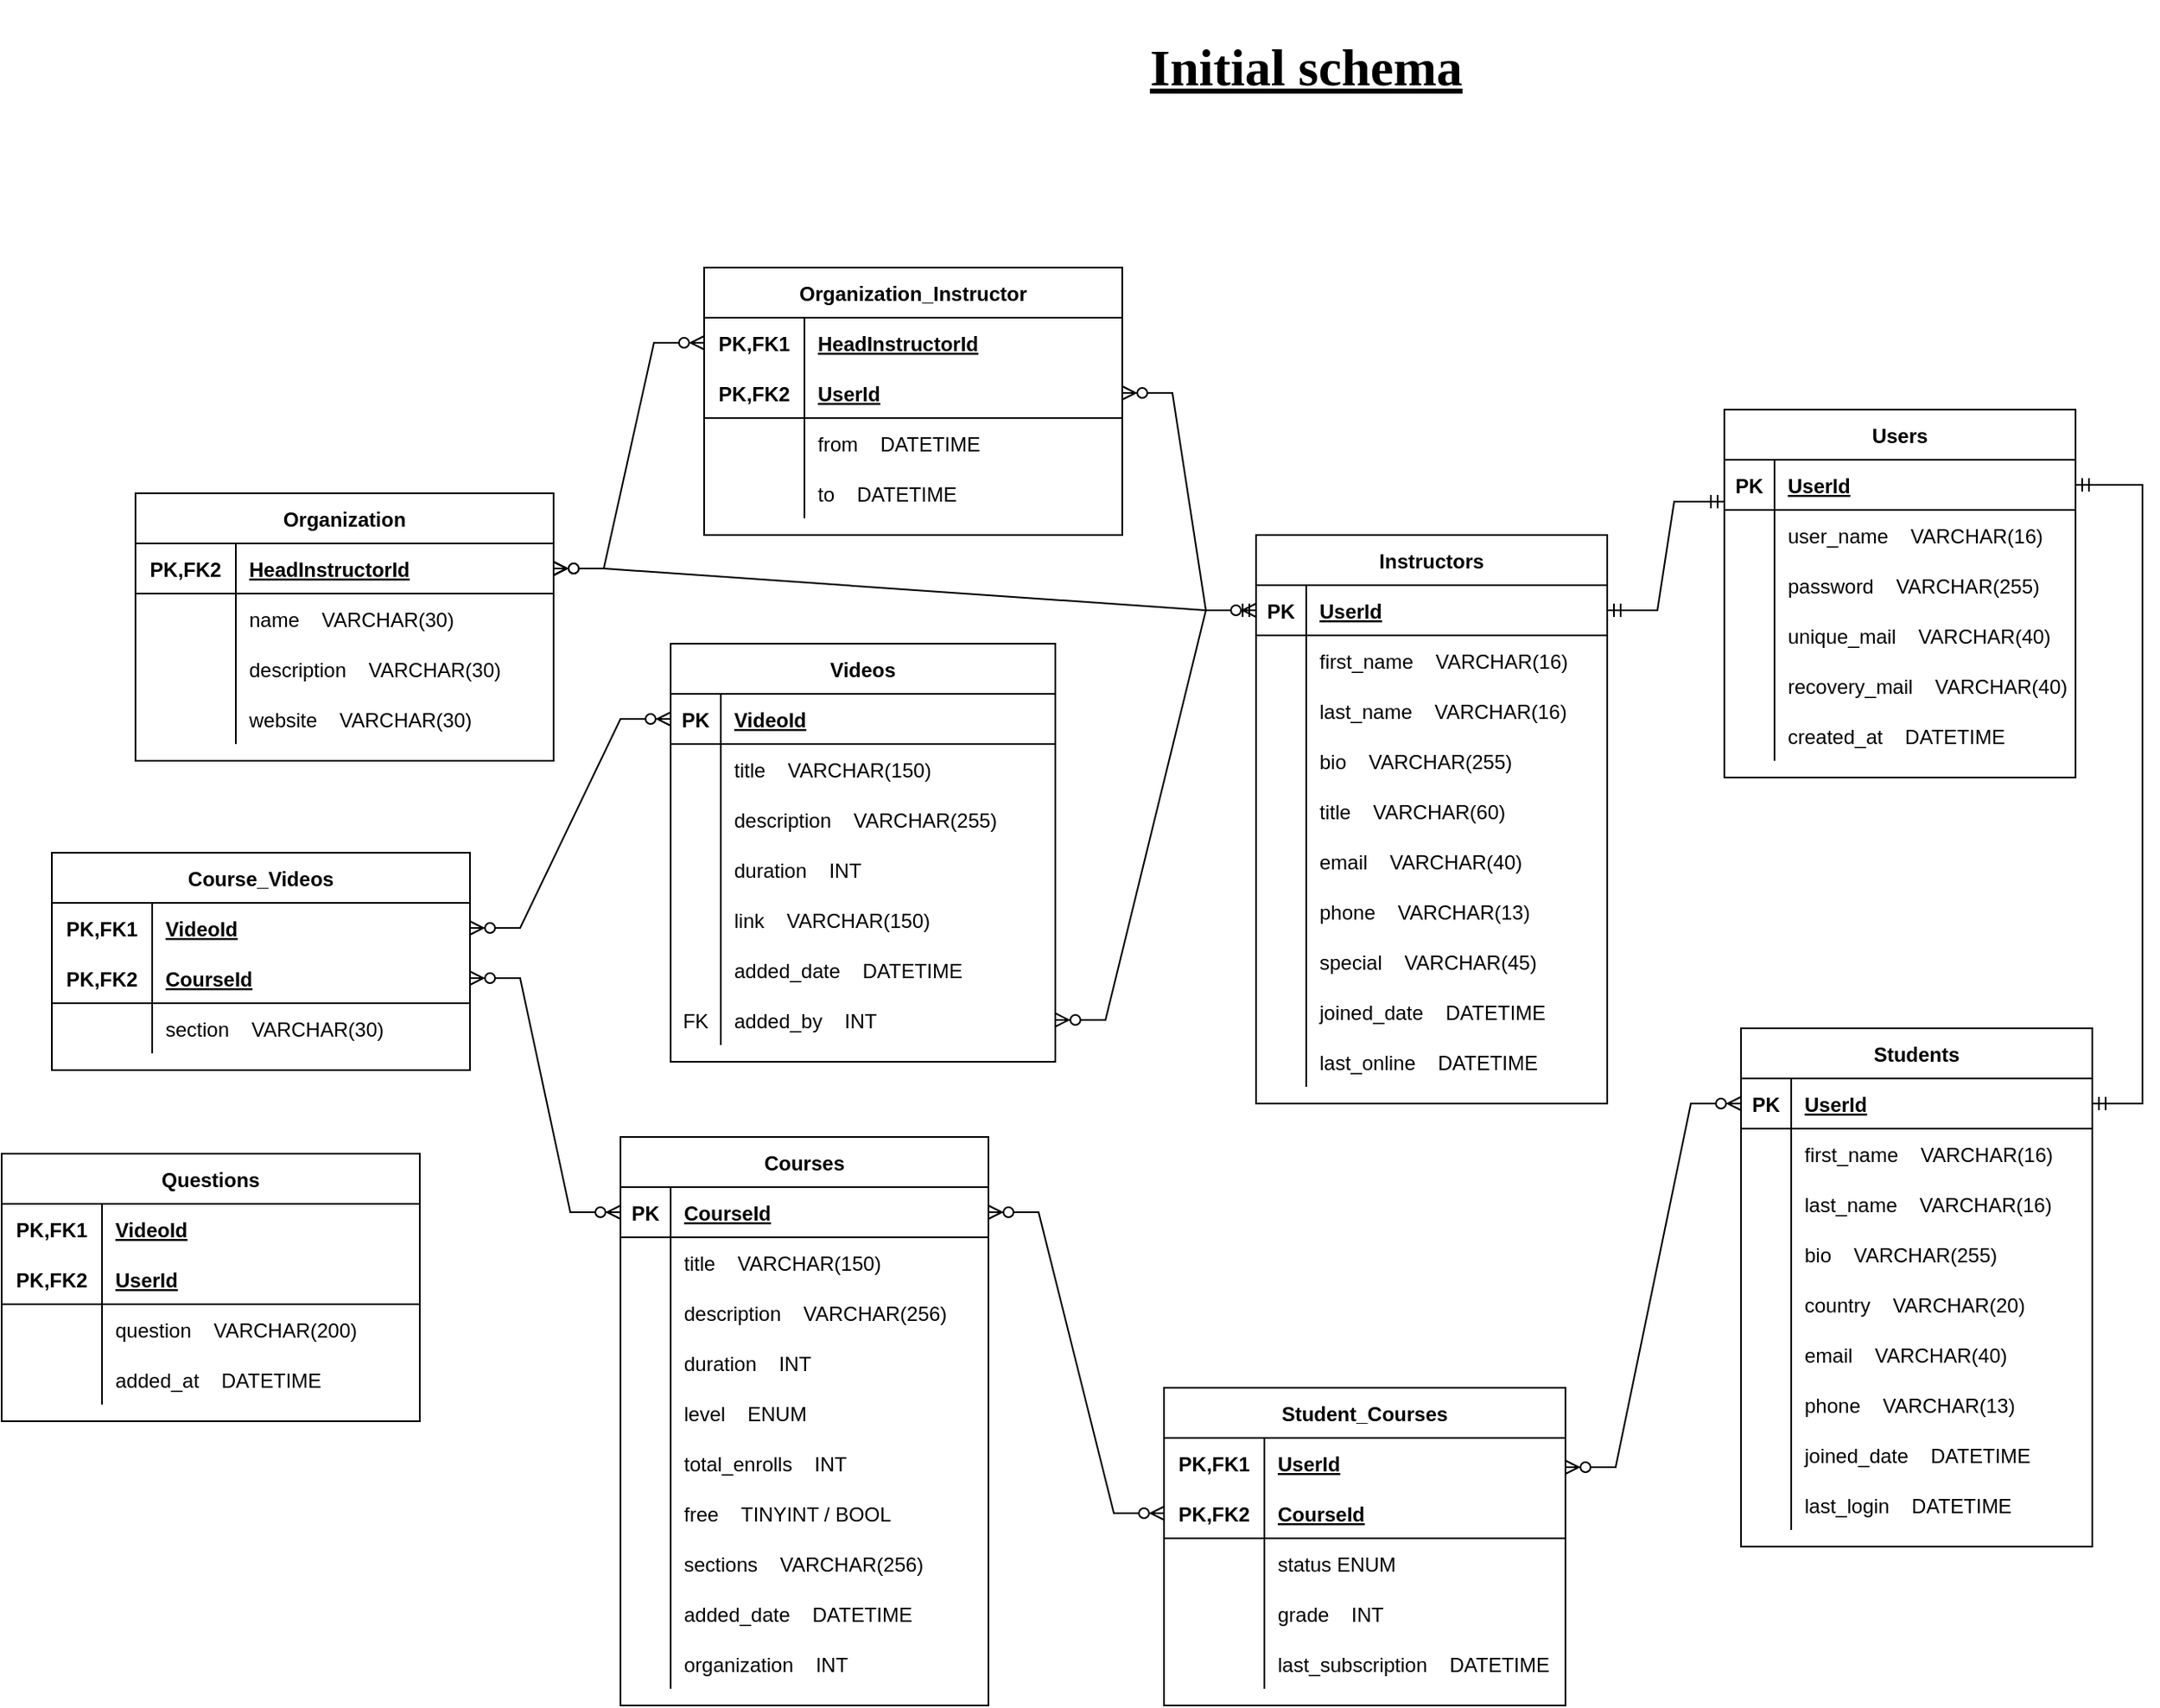 <mxfile version="17.2.4" type="github">
  <diagram id="ErZcfTkcBctgj183ErIj" name="Page-1">
    <mxGraphModel dx="2782" dy="1250" grid="1" gridSize="10" guides="1" tooltips="1" connect="1" arrows="1" fold="1" page="1" pageScale="1" pageWidth="850" pageHeight="1100" math="0" shadow="0">
      <root>
        <mxCell id="0" />
        <mxCell id="1" parent="0" />
        <mxCell id="pTQKPhTuMVhdi3Bp7tm_-1" value="Instructors" style="shape=table;startSize=30;container=1;collapsible=1;childLayout=tableLayout;fixedRows=1;rowLines=0;fontStyle=1;align=center;resizeLast=1;" parent="1" vertex="1">
          <mxGeometry x="120" y="360" width="210" height="340" as="geometry">
            <mxRectangle x="30" y="50" width="100" height="30" as="alternateBounds" />
          </mxGeometry>
        </mxCell>
        <mxCell id="pTQKPhTuMVhdi3Bp7tm_-2" value="" style="shape=tableRow;horizontal=0;startSize=0;swimlaneHead=0;swimlaneBody=0;fillColor=none;collapsible=0;dropTarget=0;points=[[0,0.5],[1,0.5]];portConstraint=eastwest;top=0;left=0;right=0;bottom=1;" parent="pTQKPhTuMVhdi3Bp7tm_-1" vertex="1">
          <mxGeometry y="30" width="210" height="30" as="geometry" />
        </mxCell>
        <mxCell id="pTQKPhTuMVhdi3Bp7tm_-3" value="PK" style="shape=partialRectangle;connectable=0;fillColor=none;top=0;left=0;bottom=0;right=0;fontStyle=1;overflow=hidden;" parent="pTQKPhTuMVhdi3Bp7tm_-2" vertex="1">
          <mxGeometry width="30" height="30" as="geometry">
            <mxRectangle width="30" height="30" as="alternateBounds" />
          </mxGeometry>
        </mxCell>
        <mxCell id="pTQKPhTuMVhdi3Bp7tm_-4" value="UserId" style="shape=partialRectangle;connectable=0;fillColor=none;top=0;left=0;bottom=0;right=0;align=left;spacingLeft=6;fontStyle=5;overflow=hidden;" parent="pTQKPhTuMVhdi3Bp7tm_-2" vertex="1">
          <mxGeometry x="30" width="180" height="30" as="geometry">
            <mxRectangle width="180" height="30" as="alternateBounds" />
          </mxGeometry>
        </mxCell>
        <mxCell id="pTQKPhTuMVhdi3Bp7tm_-5" value="" style="shape=tableRow;horizontal=0;startSize=0;swimlaneHead=0;swimlaneBody=0;fillColor=none;collapsible=0;dropTarget=0;points=[[0,0.5],[1,0.5]];portConstraint=eastwest;top=0;left=0;right=0;bottom=0;" parent="pTQKPhTuMVhdi3Bp7tm_-1" vertex="1">
          <mxGeometry y="60" width="210" height="30" as="geometry" />
        </mxCell>
        <mxCell id="pTQKPhTuMVhdi3Bp7tm_-6" value="" style="shape=partialRectangle;connectable=0;fillColor=none;top=0;left=0;bottom=0;right=0;editable=1;overflow=hidden;" parent="pTQKPhTuMVhdi3Bp7tm_-5" vertex="1">
          <mxGeometry width="30" height="30" as="geometry">
            <mxRectangle width="30" height="30" as="alternateBounds" />
          </mxGeometry>
        </mxCell>
        <mxCell id="pTQKPhTuMVhdi3Bp7tm_-7" value="first_name    VARCHAR(16)" style="shape=partialRectangle;connectable=0;fillColor=none;top=0;left=0;bottom=0;right=0;align=left;spacingLeft=6;overflow=hidden;" parent="pTQKPhTuMVhdi3Bp7tm_-5" vertex="1">
          <mxGeometry x="30" width="180" height="30" as="geometry">
            <mxRectangle width="180" height="30" as="alternateBounds" />
          </mxGeometry>
        </mxCell>
        <mxCell id="pTQKPhTuMVhdi3Bp7tm_-8" value="" style="shape=tableRow;horizontal=0;startSize=0;swimlaneHead=0;swimlaneBody=0;fillColor=none;collapsible=0;dropTarget=0;points=[[0,0.5],[1,0.5]];portConstraint=eastwest;top=0;left=0;right=0;bottom=0;" parent="pTQKPhTuMVhdi3Bp7tm_-1" vertex="1">
          <mxGeometry y="90" width="210" height="30" as="geometry" />
        </mxCell>
        <mxCell id="pTQKPhTuMVhdi3Bp7tm_-9" value="" style="shape=partialRectangle;connectable=0;fillColor=none;top=0;left=0;bottom=0;right=0;editable=1;overflow=hidden;" parent="pTQKPhTuMVhdi3Bp7tm_-8" vertex="1">
          <mxGeometry width="30" height="30" as="geometry">
            <mxRectangle width="30" height="30" as="alternateBounds" />
          </mxGeometry>
        </mxCell>
        <mxCell id="pTQKPhTuMVhdi3Bp7tm_-10" value="last_name    VARCHAR(16)" style="shape=partialRectangle;connectable=0;fillColor=none;top=0;left=0;bottom=0;right=0;align=left;spacingLeft=6;overflow=hidden;" parent="pTQKPhTuMVhdi3Bp7tm_-8" vertex="1">
          <mxGeometry x="30" width="180" height="30" as="geometry">
            <mxRectangle width="180" height="30" as="alternateBounds" />
          </mxGeometry>
        </mxCell>
        <mxCell id="pTQKPhTuMVhdi3Bp7tm_-11" value="" style="shape=tableRow;horizontal=0;startSize=0;swimlaneHead=0;swimlaneBody=0;fillColor=none;collapsible=0;dropTarget=0;points=[[0,0.5],[1,0.5]];portConstraint=eastwest;top=0;left=0;right=0;bottom=0;" parent="pTQKPhTuMVhdi3Bp7tm_-1" vertex="1">
          <mxGeometry y="120" width="210" height="30" as="geometry" />
        </mxCell>
        <mxCell id="pTQKPhTuMVhdi3Bp7tm_-12" value="" style="shape=partialRectangle;connectable=0;fillColor=none;top=0;left=0;bottom=0;right=0;editable=1;overflow=hidden;" parent="pTQKPhTuMVhdi3Bp7tm_-11" vertex="1">
          <mxGeometry width="30" height="30" as="geometry">
            <mxRectangle width="30" height="30" as="alternateBounds" />
          </mxGeometry>
        </mxCell>
        <mxCell id="pTQKPhTuMVhdi3Bp7tm_-13" value="bio    VARCHAR(255)" style="shape=partialRectangle;connectable=0;fillColor=none;top=0;left=0;bottom=0;right=0;align=left;spacingLeft=6;overflow=hidden;" parent="pTQKPhTuMVhdi3Bp7tm_-11" vertex="1">
          <mxGeometry x="30" width="180" height="30" as="geometry">
            <mxRectangle width="180" height="30" as="alternateBounds" />
          </mxGeometry>
        </mxCell>
        <mxCell id="pTQKPhTuMVhdi3Bp7tm_-14" value="" style="shape=tableRow;horizontal=0;startSize=0;swimlaneHead=0;swimlaneBody=0;fillColor=none;collapsible=0;dropTarget=0;points=[[0,0.5],[1,0.5]];portConstraint=eastwest;top=0;left=0;right=0;bottom=0;" parent="pTQKPhTuMVhdi3Bp7tm_-1" vertex="1">
          <mxGeometry y="150" width="210" height="30" as="geometry" />
        </mxCell>
        <mxCell id="pTQKPhTuMVhdi3Bp7tm_-15" value="" style="shape=partialRectangle;connectable=0;fillColor=none;top=0;left=0;bottom=0;right=0;editable=1;overflow=hidden;" parent="pTQKPhTuMVhdi3Bp7tm_-14" vertex="1">
          <mxGeometry width="30" height="30" as="geometry">
            <mxRectangle width="30" height="30" as="alternateBounds" />
          </mxGeometry>
        </mxCell>
        <mxCell id="pTQKPhTuMVhdi3Bp7tm_-16" value="title    VARCHAR(60)" style="shape=partialRectangle;connectable=0;fillColor=none;top=0;left=0;bottom=0;right=0;align=left;spacingLeft=6;overflow=hidden;" parent="pTQKPhTuMVhdi3Bp7tm_-14" vertex="1">
          <mxGeometry x="30" width="180" height="30" as="geometry">
            <mxRectangle width="180" height="30" as="alternateBounds" />
          </mxGeometry>
        </mxCell>
        <mxCell id="pTQKPhTuMVhdi3Bp7tm_-17" value="" style="shape=tableRow;horizontal=0;startSize=0;swimlaneHead=0;swimlaneBody=0;fillColor=none;collapsible=0;dropTarget=0;points=[[0,0.5],[1,0.5]];portConstraint=eastwest;top=0;left=0;right=0;bottom=0;" parent="pTQKPhTuMVhdi3Bp7tm_-1" vertex="1">
          <mxGeometry y="180" width="210" height="30" as="geometry" />
        </mxCell>
        <mxCell id="pTQKPhTuMVhdi3Bp7tm_-18" value="" style="shape=partialRectangle;connectable=0;fillColor=none;top=0;left=0;bottom=0;right=0;editable=1;overflow=hidden;" parent="pTQKPhTuMVhdi3Bp7tm_-17" vertex="1">
          <mxGeometry width="30" height="30" as="geometry">
            <mxRectangle width="30" height="30" as="alternateBounds" />
          </mxGeometry>
        </mxCell>
        <mxCell id="pTQKPhTuMVhdi3Bp7tm_-19" value="email    VARCHAR(40)" style="shape=partialRectangle;connectable=0;fillColor=none;top=0;left=0;bottom=0;right=0;align=left;spacingLeft=6;overflow=hidden;" parent="pTQKPhTuMVhdi3Bp7tm_-17" vertex="1">
          <mxGeometry x="30" width="180" height="30" as="geometry">
            <mxRectangle width="180" height="30" as="alternateBounds" />
          </mxGeometry>
        </mxCell>
        <mxCell id="pTQKPhTuMVhdi3Bp7tm_-20" value="" style="shape=tableRow;horizontal=0;startSize=0;swimlaneHead=0;swimlaneBody=0;fillColor=none;collapsible=0;dropTarget=0;points=[[0,0.5],[1,0.5]];portConstraint=eastwest;top=0;left=0;right=0;bottom=0;" parent="pTQKPhTuMVhdi3Bp7tm_-1" vertex="1">
          <mxGeometry y="210" width="210" height="30" as="geometry" />
        </mxCell>
        <mxCell id="pTQKPhTuMVhdi3Bp7tm_-21" value="" style="shape=partialRectangle;connectable=0;fillColor=none;top=0;left=0;bottom=0;right=0;editable=1;overflow=hidden;" parent="pTQKPhTuMVhdi3Bp7tm_-20" vertex="1">
          <mxGeometry width="30" height="30" as="geometry">
            <mxRectangle width="30" height="30" as="alternateBounds" />
          </mxGeometry>
        </mxCell>
        <mxCell id="pTQKPhTuMVhdi3Bp7tm_-22" value="phone    VARCHAR(13)" style="shape=partialRectangle;connectable=0;fillColor=none;top=0;left=0;bottom=0;right=0;align=left;spacingLeft=6;overflow=hidden;" parent="pTQKPhTuMVhdi3Bp7tm_-20" vertex="1">
          <mxGeometry x="30" width="180" height="30" as="geometry">
            <mxRectangle width="180" height="30" as="alternateBounds" />
          </mxGeometry>
        </mxCell>
        <mxCell id="pTQKPhTuMVhdi3Bp7tm_-23" value="" style="shape=tableRow;horizontal=0;startSize=0;swimlaneHead=0;swimlaneBody=0;fillColor=none;collapsible=0;dropTarget=0;points=[[0,0.5],[1,0.5]];portConstraint=eastwest;top=0;left=0;right=0;bottom=0;" parent="pTQKPhTuMVhdi3Bp7tm_-1" vertex="1">
          <mxGeometry y="240" width="210" height="30" as="geometry" />
        </mxCell>
        <mxCell id="pTQKPhTuMVhdi3Bp7tm_-24" value="" style="shape=partialRectangle;connectable=0;fillColor=none;top=0;left=0;bottom=0;right=0;editable=1;overflow=hidden;" parent="pTQKPhTuMVhdi3Bp7tm_-23" vertex="1">
          <mxGeometry width="30" height="30" as="geometry">
            <mxRectangle width="30" height="30" as="alternateBounds" />
          </mxGeometry>
        </mxCell>
        <mxCell id="pTQKPhTuMVhdi3Bp7tm_-25" value="special    VARCHAR(45)" style="shape=partialRectangle;connectable=0;fillColor=none;top=0;left=0;bottom=0;right=0;align=left;spacingLeft=6;overflow=hidden;" parent="pTQKPhTuMVhdi3Bp7tm_-23" vertex="1">
          <mxGeometry x="30" width="180" height="30" as="geometry">
            <mxRectangle width="180" height="30" as="alternateBounds" />
          </mxGeometry>
        </mxCell>
        <mxCell id="pTQKPhTuMVhdi3Bp7tm_-158" value="" style="shape=tableRow;horizontal=0;startSize=0;swimlaneHead=0;swimlaneBody=0;fillColor=none;collapsible=0;dropTarget=0;points=[[0,0.5],[1,0.5]];portConstraint=eastwest;top=0;left=0;right=0;bottom=0;" parent="pTQKPhTuMVhdi3Bp7tm_-1" vertex="1">
          <mxGeometry y="270" width="210" height="30" as="geometry" />
        </mxCell>
        <mxCell id="pTQKPhTuMVhdi3Bp7tm_-159" value="" style="shape=partialRectangle;connectable=0;fillColor=none;top=0;left=0;bottom=0;right=0;editable=1;overflow=hidden;" parent="pTQKPhTuMVhdi3Bp7tm_-158" vertex="1">
          <mxGeometry width="30" height="30" as="geometry">
            <mxRectangle width="30" height="30" as="alternateBounds" />
          </mxGeometry>
        </mxCell>
        <mxCell id="pTQKPhTuMVhdi3Bp7tm_-160" value="joined_date    DATETIME" style="shape=partialRectangle;connectable=0;fillColor=none;top=0;left=0;bottom=0;right=0;align=left;spacingLeft=6;overflow=hidden;" parent="pTQKPhTuMVhdi3Bp7tm_-158" vertex="1">
          <mxGeometry x="30" width="180" height="30" as="geometry">
            <mxRectangle width="180" height="30" as="alternateBounds" />
          </mxGeometry>
        </mxCell>
        <mxCell id="pTQKPhTuMVhdi3Bp7tm_-161" value="" style="shape=tableRow;horizontal=0;startSize=0;swimlaneHead=0;swimlaneBody=0;fillColor=none;collapsible=0;dropTarget=0;points=[[0,0.5],[1,0.5]];portConstraint=eastwest;top=0;left=0;right=0;bottom=0;" parent="pTQKPhTuMVhdi3Bp7tm_-1" vertex="1">
          <mxGeometry y="300" width="210" height="30" as="geometry" />
        </mxCell>
        <mxCell id="pTQKPhTuMVhdi3Bp7tm_-162" value="" style="shape=partialRectangle;connectable=0;fillColor=none;top=0;left=0;bottom=0;right=0;editable=1;overflow=hidden;" parent="pTQKPhTuMVhdi3Bp7tm_-161" vertex="1">
          <mxGeometry width="30" height="30" as="geometry">
            <mxRectangle width="30" height="30" as="alternateBounds" />
          </mxGeometry>
        </mxCell>
        <mxCell id="pTQKPhTuMVhdi3Bp7tm_-163" value="last_online    DATETIME" style="shape=partialRectangle;connectable=0;fillColor=none;top=0;left=0;bottom=0;right=0;align=left;spacingLeft=6;overflow=hidden;" parent="pTQKPhTuMVhdi3Bp7tm_-161" vertex="1">
          <mxGeometry x="30" width="180" height="30" as="geometry">
            <mxRectangle width="180" height="30" as="alternateBounds" />
          </mxGeometry>
        </mxCell>
        <mxCell id="pTQKPhTuMVhdi3Bp7tm_-26" value="Students" style="shape=table;startSize=30;container=1;collapsible=1;childLayout=tableLayout;fixedRows=1;rowLines=0;fontStyle=1;align=center;resizeLast=1;" parent="1" vertex="1">
          <mxGeometry x="410" y="655" width="210" height="310" as="geometry">
            <mxRectangle x="30" y="50" width="100" height="30" as="alternateBounds" />
          </mxGeometry>
        </mxCell>
        <mxCell id="pTQKPhTuMVhdi3Bp7tm_-27" value="" style="shape=tableRow;horizontal=0;startSize=0;swimlaneHead=0;swimlaneBody=0;fillColor=none;collapsible=0;dropTarget=0;points=[[0,0.5],[1,0.5]];portConstraint=eastwest;top=0;left=0;right=0;bottom=1;" parent="pTQKPhTuMVhdi3Bp7tm_-26" vertex="1">
          <mxGeometry y="30" width="210" height="30" as="geometry" />
        </mxCell>
        <mxCell id="pTQKPhTuMVhdi3Bp7tm_-28" value="PK" style="shape=partialRectangle;connectable=0;fillColor=none;top=0;left=0;bottom=0;right=0;fontStyle=1;overflow=hidden;" parent="pTQKPhTuMVhdi3Bp7tm_-27" vertex="1">
          <mxGeometry width="30" height="30" as="geometry">
            <mxRectangle width="30" height="30" as="alternateBounds" />
          </mxGeometry>
        </mxCell>
        <mxCell id="pTQKPhTuMVhdi3Bp7tm_-29" value="UserId" style="shape=partialRectangle;connectable=0;fillColor=none;top=0;left=0;bottom=0;right=0;align=left;spacingLeft=6;fontStyle=5;overflow=hidden;" parent="pTQKPhTuMVhdi3Bp7tm_-27" vertex="1">
          <mxGeometry x="30" width="180" height="30" as="geometry">
            <mxRectangle width="180" height="30" as="alternateBounds" />
          </mxGeometry>
        </mxCell>
        <mxCell id="pTQKPhTuMVhdi3Bp7tm_-30" value="" style="shape=tableRow;horizontal=0;startSize=0;swimlaneHead=0;swimlaneBody=0;fillColor=none;collapsible=0;dropTarget=0;points=[[0,0.5],[1,0.5]];portConstraint=eastwest;top=0;left=0;right=0;bottom=0;" parent="pTQKPhTuMVhdi3Bp7tm_-26" vertex="1">
          <mxGeometry y="60" width="210" height="30" as="geometry" />
        </mxCell>
        <mxCell id="pTQKPhTuMVhdi3Bp7tm_-31" value="" style="shape=partialRectangle;connectable=0;fillColor=none;top=0;left=0;bottom=0;right=0;editable=1;overflow=hidden;" parent="pTQKPhTuMVhdi3Bp7tm_-30" vertex="1">
          <mxGeometry width="30" height="30" as="geometry">
            <mxRectangle width="30" height="30" as="alternateBounds" />
          </mxGeometry>
        </mxCell>
        <mxCell id="pTQKPhTuMVhdi3Bp7tm_-32" value="first_name    VARCHAR(16)" style="shape=partialRectangle;connectable=0;fillColor=none;top=0;left=0;bottom=0;right=0;align=left;spacingLeft=6;overflow=hidden;" parent="pTQKPhTuMVhdi3Bp7tm_-30" vertex="1">
          <mxGeometry x="30" width="180" height="30" as="geometry">
            <mxRectangle width="180" height="30" as="alternateBounds" />
          </mxGeometry>
        </mxCell>
        <mxCell id="pTQKPhTuMVhdi3Bp7tm_-33" value="" style="shape=tableRow;horizontal=0;startSize=0;swimlaneHead=0;swimlaneBody=0;fillColor=none;collapsible=0;dropTarget=0;points=[[0,0.5],[1,0.5]];portConstraint=eastwest;top=0;left=0;right=0;bottom=0;" parent="pTQKPhTuMVhdi3Bp7tm_-26" vertex="1">
          <mxGeometry y="90" width="210" height="30" as="geometry" />
        </mxCell>
        <mxCell id="pTQKPhTuMVhdi3Bp7tm_-34" value="" style="shape=partialRectangle;connectable=0;fillColor=none;top=0;left=0;bottom=0;right=0;editable=1;overflow=hidden;" parent="pTQKPhTuMVhdi3Bp7tm_-33" vertex="1">
          <mxGeometry width="30" height="30" as="geometry">
            <mxRectangle width="30" height="30" as="alternateBounds" />
          </mxGeometry>
        </mxCell>
        <mxCell id="pTQKPhTuMVhdi3Bp7tm_-35" value="last_name    VARCHAR(16)" style="shape=partialRectangle;connectable=0;fillColor=none;top=0;left=0;bottom=0;right=0;align=left;spacingLeft=6;overflow=hidden;" parent="pTQKPhTuMVhdi3Bp7tm_-33" vertex="1">
          <mxGeometry x="30" width="180" height="30" as="geometry">
            <mxRectangle width="180" height="30" as="alternateBounds" />
          </mxGeometry>
        </mxCell>
        <mxCell id="pTQKPhTuMVhdi3Bp7tm_-36" value="" style="shape=tableRow;horizontal=0;startSize=0;swimlaneHead=0;swimlaneBody=0;fillColor=none;collapsible=0;dropTarget=0;points=[[0,0.5],[1,0.5]];portConstraint=eastwest;top=0;left=0;right=0;bottom=0;" parent="pTQKPhTuMVhdi3Bp7tm_-26" vertex="1">
          <mxGeometry y="120" width="210" height="30" as="geometry" />
        </mxCell>
        <mxCell id="pTQKPhTuMVhdi3Bp7tm_-37" value="" style="shape=partialRectangle;connectable=0;fillColor=none;top=0;left=0;bottom=0;right=0;editable=1;overflow=hidden;" parent="pTQKPhTuMVhdi3Bp7tm_-36" vertex="1">
          <mxGeometry width="30" height="30" as="geometry">
            <mxRectangle width="30" height="30" as="alternateBounds" />
          </mxGeometry>
        </mxCell>
        <mxCell id="pTQKPhTuMVhdi3Bp7tm_-38" value="bio    VARCHAR(255)" style="shape=partialRectangle;connectable=0;fillColor=none;top=0;left=0;bottom=0;right=0;align=left;spacingLeft=6;overflow=hidden;" parent="pTQKPhTuMVhdi3Bp7tm_-36" vertex="1">
          <mxGeometry x="30" width="180" height="30" as="geometry">
            <mxRectangle width="180" height="30" as="alternateBounds" />
          </mxGeometry>
        </mxCell>
        <mxCell id="pTQKPhTuMVhdi3Bp7tm_-39" value="" style="shape=tableRow;horizontal=0;startSize=0;swimlaneHead=0;swimlaneBody=0;fillColor=none;collapsible=0;dropTarget=0;points=[[0,0.5],[1,0.5]];portConstraint=eastwest;top=0;left=0;right=0;bottom=0;" parent="pTQKPhTuMVhdi3Bp7tm_-26" vertex="1">
          <mxGeometry y="150" width="210" height="30" as="geometry" />
        </mxCell>
        <mxCell id="pTQKPhTuMVhdi3Bp7tm_-40" value="" style="shape=partialRectangle;connectable=0;fillColor=none;top=0;left=0;bottom=0;right=0;editable=1;overflow=hidden;" parent="pTQKPhTuMVhdi3Bp7tm_-39" vertex="1">
          <mxGeometry width="30" height="30" as="geometry">
            <mxRectangle width="30" height="30" as="alternateBounds" />
          </mxGeometry>
        </mxCell>
        <mxCell id="pTQKPhTuMVhdi3Bp7tm_-41" value="country    VARCHAR(20)" style="shape=partialRectangle;connectable=0;fillColor=none;top=0;left=0;bottom=0;right=0;align=left;spacingLeft=6;overflow=hidden;" parent="pTQKPhTuMVhdi3Bp7tm_-39" vertex="1">
          <mxGeometry x="30" width="180" height="30" as="geometry">
            <mxRectangle width="180" height="30" as="alternateBounds" />
          </mxGeometry>
        </mxCell>
        <mxCell id="pTQKPhTuMVhdi3Bp7tm_-42" value="" style="shape=tableRow;horizontal=0;startSize=0;swimlaneHead=0;swimlaneBody=0;fillColor=none;collapsible=0;dropTarget=0;points=[[0,0.5],[1,0.5]];portConstraint=eastwest;top=0;left=0;right=0;bottom=0;" parent="pTQKPhTuMVhdi3Bp7tm_-26" vertex="1">
          <mxGeometry y="180" width="210" height="30" as="geometry" />
        </mxCell>
        <mxCell id="pTQKPhTuMVhdi3Bp7tm_-43" value="" style="shape=partialRectangle;connectable=0;fillColor=none;top=0;left=0;bottom=0;right=0;editable=1;overflow=hidden;" parent="pTQKPhTuMVhdi3Bp7tm_-42" vertex="1">
          <mxGeometry width="30" height="30" as="geometry">
            <mxRectangle width="30" height="30" as="alternateBounds" />
          </mxGeometry>
        </mxCell>
        <mxCell id="pTQKPhTuMVhdi3Bp7tm_-44" value="email    VARCHAR(40)" style="shape=partialRectangle;connectable=0;fillColor=none;top=0;left=0;bottom=0;right=0;align=left;spacingLeft=6;overflow=hidden;" parent="pTQKPhTuMVhdi3Bp7tm_-42" vertex="1">
          <mxGeometry x="30" width="180" height="30" as="geometry">
            <mxRectangle width="180" height="30" as="alternateBounds" />
          </mxGeometry>
        </mxCell>
        <mxCell id="pTQKPhTuMVhdi3Bp7tm_-45" value="" style="shape=tableRow;horizontal=0;startSize=0;swimlaneHead=0;swimlaneBody=0;fillColor=none;collapsible=0;dropTarget=0;points=[[0,0.5],[1,0.5]];portConstraint=eastwest;top=0;left=0;right=0;bottom=0;" parent="pTQKPhTuMVhdi3Bp7tm_-26" vertex="1">
          <mxGeometry y="210" width="210" height="30" as="geometry" />
        </mxCell>
        <mxCell id="pTQKPhTuMVhdi3Bp7tm_-46" value="" style="shape=partialRectangle;connectable=0;fillColor=none;top=0;left=0;bottom=0;right=0;editable=1;overflow=hidden;" parent="pTQKPhTuMVhdi3Bp7tm_-45" vertex="1">
          <mxGeometry width="30" height="30" as="geometry">
            <mxRectangle width="30" height="30" as="alternateBounds" />
          </mxGeometry>
        </mxCell>
        <mxCell id="pTQKPhTuMVhdi3Bp7tm_-47" value="phone    VARCHAR(13)" style="shape=partialRectangle;connectable=0;fillColor=none;top=0;left=0;bottom=0;right=0;align=left;spacingLeft=6;overflow=hidden;" parent="pTQKPhTuMVhdi3Bp7tm_-45" vertex="1">
          <mxGeometry x="30" width="180" height="30" as="geometry">
            <mxRectangle width="180" height="30" as="alternateBounds" />
          </mxGeometry>
        </mxCell>
        <mxCell id="pTQKPhTuMVhdi3Bp7tm_-152" value="" style="shape=tableRow;horizontal=0;startSize=0;swimlaneHead=0;swimlaneBody=0;fillColor=none;collapsible=0;dropTarget=0;points=[[0,0.5],[1,0.5]];portConstraint=eastwest;top=0;left=0;right=0;bottom=0;" parent="pTQKPhTuMVhdi3Bp7tm_-26" vertex="1">
          <mxGeometry y="240" width="210" height="30" as="geometry" />
        </mxCell>
        <mxCell id="pTQKPhTuMVhdi3Bp7tm_-153" value="" style="shape=partialRectangle;connectable=0;fillColor=none;top=0;left=0;bottom=0;right=0;editable=1;overflow=hidden;" parent="pTQKPhTuMVhdi3Bp7tm_-152" vertex="1">
          <mxGeometry width="30" height="30" as="geometry">
            <mxRectangle width="30" height="30" as="alternateBounds" />
          </mxGeometry>
        </mxCell>
        <mxCell id="pTQKPhTuMVhdi3Bp7tm_-154" value="joined_date    DATETIME" style="shape=partialRectangle;connectable=0;fillColor=none;top=0;left=0;bottom=0;right=0;align=left;spacingLeft=6;overflow=hidden;" parent="pTQKPhTuMVhdi3Bp7tm_-152" vertex="1">
          <mxGeometry x="30" width="180" height="30" as="geometry">
            <mxRectangle width="180" height="30" as="alternateBounds" />
          </mxGeometry>
        </mxCell>
        <mxCell id="pTQKPhTuMVhdi3Bp7tm_-155" value="" style="shape=tableRow;horizontal=0;startSize=0;swimlaneHead=0;swimlaneBody=0;fillColor=none;collapsible=0;dropTarget=0;points=[[0,0.5],[1,0.5]];portConstraint=eastwest;top=0;left=0;right=0;bottom=0;" parent="pTQKPhTuMVhdi3Bp7tm_-26" vertex="1">
          <mxGeometry y="270" width="210" height="30" as="geometry" />
        </mxCell>
        <mxCell id="pTQKPhTuMVhdi3Bp7tm_-156" value="" style="shape=partialRectangle;connectable=0;fillColor=none;top=0;left=0;bottom=0;right=0;editable=1;overflow=hidden;" parent="pTQKPhTuMVhdi3Bp7tm_-155" vertex="1">
          <mxGeometry width="30" height="30" as="geometry">
            <mxRectangle width="30" height="30" as="alternateBounds" />
          </mxGeometry>
        </mxCell>
        <mxCell id="pTQKPhTuMVhdi3Bp7tm_-157" value="last_login    DATETIME" style="shape=partialRectangle;connectable=0;fillColor=none;top=0;left=0;bottom=0;right=0;align=left;spacingLeft=6;overflow=hidden;" parent="pTQKPhTuMVhdi3Bp7tm_-155" vertex="1">
          <mxGeometry x="30" width="180" height="30" as="geometry">
            <mxRectangle width="180" height="30" as="alternateBounds" />
          </mxGeometry>
        </mxCell>
        <mxCell id="pTQKPhTuMVhdi3Bp7tm_-51" value="Courses" style="shape=table;startSize=30;container=1;collapsible=1;childLayout=tableLayout;fixedRows=1;rowLines=0;fontStyle=1;align=center;resizeLast=1;" parent="1" vertex="1">
          <mxGeometry x="-260" y="720" width="220" height="340" as="geometry">
            <mxRectangle x="30" y="50" width="100" height="30" as="alternateBounds" />
          </mxGeometry>
        </mxCell>
        <mxCell id="pTQKPhTuMVhdi3Bp7tm_-52" value="" style="shape=tableRow;horizontal=0;startSize=0;swimlaneHead=0;swimlaneBody=0;fillColor=none;collapsible=0;dropTarget=0;points=[[0,0.5],[1,0.5]];portConstraint=eastwest;top=0;left=0;right=0;bottom=1;" parent="pTQKPhTuMVhdi3Bp7tm_-51" vertex="1">
          <mxGeometry y="30" width="220" height="30" as="geometry" />
        </mxCell>
        <mxCell id="pTQKPhTuMVhdi3Bp7tm_-53" value="PK" style="shape=partialRectangle;connectable=0;fillColor=none;top=0;left=0;bottom=0;right=0;fontStyle=1;overflow=hidden;" parent="pTQKPhTuMVhdi3Bp7tm_-52" vertex="1">
          <mxGeometry width="30" height="30" as="geometry">
            <mxRectangle width="30" height="30" as="alternateBounds" />
          </mxGeometry>
        </mxCell>
        <mxCell id="pTQKPhTuMVhdi3Bp7tm_-54" value="CourseId" style="shape=partialRectangle;connectable=0;fillColor=none;top=0;left=0;bottom=0;right=0;align=left;spacingLeft=6;fontStyle=5;overflow=hidden;" parent="pTQKPhTuMVhdi3Bp7tm_-52" vertex="1">
          <mxGeometry x="30" width="190" height="30" as="geometry">
            <mxRectangle width="190" height="30" as="alternateBounds" />
          </mxGeometry>
        </mxCell>
        <mxCell id="pTQKPhTuMVhdi3Bp7tm_-55" value="" style="shape=tableRow;horizontal=0;startSize=0;swimlaneHead=0;swimlaneBody=0;fillColor=none;collapsible=0;dropTarget=0;points=[[0,0.5],[1,0.5]];portConstraint=eastwest;top=0;left=0;right=0;bottom=0;" parent="pTQKPhTuMVhdi3Bp7tm_-51" vertex="1">
          <mxGeometry y="60" width="220" height="30" as="geometry" />
        </mxCell>
        <mxCell id="pTQKPhTuMVhdi3Bp7tm_-56" value="" style="shape=partialRectangle;connectable=0;fillColor=none;top=0;left=0;bottom=0;right=0;editable=1;overflow=hidden;" parent="pTQKPhTuMVhdi3Bp7tm_-55" vertex="1">
          <mxGeometry width="30" height="30" as="geometry">
            <mxRectangle width="30" height="30" as="alternateBounds" />
          </mxGeometry>
        </mxCell>
        <mxCell id="pTQKPhTuMVhdi3Bp7tm_-57" value="title    VARCHAR(150)" style="shape=partialRectangle;connectable=0;fillColor=none;top=0;left=0;bottom=0;right=0;align=left;spacingLeft=6;overflow=hidden;" parent="pTQKPhTuMVhdi3Bp7tm_-55" vertex="1">
          <mxGeometry x="30" width="190" height="30" as="geometry">
            <mxRectangle width="190" height="30" as="alternateBounds" />
          </mxGeometry>
        </mxCell>
        <mxCell id="pTQKPhTuMVhdi3Bp7tm_-58" value="" style="shape=tableRow;horizontal=0;startSize=0;swimlaneHead=0;swimlaneBody=0;fillColor=none;collapsible=0;dropTarget=0;points=[[0,0.5],[1,0.5]];portConstraint=eastwest;top=0;left=0;right=0;bottom=0;" parent="pTQKPhTuMVhdi3Bp7tm_-51" vertex="1">
          <mxGeometry y="90" width="220" height="30" as="geometry" />
        </mxCell>
        <mxCell id="pTQKPhTuMVhdi3Bp7tm_-59" value="" style="shape=partialRectangle;connectable=0;fillColor=none;top=0;left=0;bottom=0;right=0;editable=1;overflow=hidden;" parent="pTQKPhTuMVhdi3Bp7tm_-58" vertex="1">
          <mxGeometry width="30" height="30" as="geometry">
            <mxRectangle width="30" height="30" as="alternateBounds" />
          </mxGeometry>
        </mxCell>
        <mxCell id="pTQKPhTuMVhdi3Bp7tm_-60" value="description    VARCHAR(256)" style="shape=partialRectangle;connectable=0;fillColor=none;top=0;left=0;bottom=0;right=0;align=left;spacingLeft=6;overflow=hidden;" parent="pTQKPhTuMVhdi3Bp7tm_-58" vertex="1">
          <mxGeometry x="30" width="190" height="30" as="geometry">
            <mxRectangle width="190" height="30" as="alternateBounds" />
          </mxGeometry>
        </mxCell>
        <mxCell id="pTQKPhTuMVhdi3Bp7tm_-61" value="" style="shape=tableRow;horizontal=0;startSize=0;swimlaneHead=0;swimlaneBody=0;fillColor=none;collapsible=0;dropTarget=0;points=[[0,0.5],[1,0.5]];portConstraint=eastwest;top=0;left=0;right=0;bottom=0;" parent="pTQKPhTuMVhdi3Bp7tm_-51" vertex="1">
          <mxGeometry y="120" width="220" height="30" as="geometry" />
        </mxCell>
        <mxCell id="pTQKPhTuMVhdi3Bp7tm_-62" value="" style="shape=partialRectangle;connectable=0;fillColor=none;top=0;left=0;bottom=0;right=0;editable=1;overflow=hidden;" parent="pTQKPhTuMVhdi3Bp7tm_-61" vertex="1">
          <mxGeometry width="30" height="30" as="geometry">
            <mxRectangle width="30" height="30" as="alternateBounds" />
          </mxGeometry>
        </mxCell>
        <mxCell id="pTQKPhTuMVhdi3Bp7tm_-63" value="duration    INT" style="shape=partialRectangle;connectable=0;fillColor=none;top=0;left=0;bottom=0;right=0;align=left;spacingLeft=6;overflow=hidden;" parent="pTQKPhTuMVhdi3Bp7tm_-61" vertex="1">
          <mxGeometry x="30" width="190" height="30" as="geometry">
            <mxRectangle width="190" height="30" as="alternateBounds" />
          </mxGeometry>
        </mxCell>
        <mxCell id="pTQKPhTuMVhdi3Bp7tm_-64" value="" style="shape=tableRow;horizontal=0;startSize=0;swimlaneHead=0;swimlaneBody=0;fillColor=none;collapsible=0;dropTarget=0;points=[[0,0.5],[1,0.5]];portConstraint=eastwest;top=0;left=0;right=0;bottom=0;" parent="pTQKPhTuMVhdi3Bp7tm_-51" vertex="1">
          <mxGeometry y="150" width="220" height="30" as="geometry" />
        </mxCell>
        <mxCell id="pTQKPhTuMVhdi3Bp7tm_-65" value="" style="shape=partialRectangle;connectable=0;fillColor=none;top=0;left=0;bottom=0;right=0;editable=1;overflow=hidden;" parent="pTQKPhTuMVhdi3Bp7tm_-64" vertex="1">
          <mxGeometry width="30" height="30" as="geometry">
            <mxRectangle width="30" height="30" as="alternateBounds" />
          </mxGeometry>
        </mxCell>
        <mxCell id="pTQKPhTuMVhdi3Bp7tm_-66" value="level    ENUM" style="shape=partialRectangle;connectable=0;fillColor=none;top=0;left=0;bottom=0;right=0;align=left;spacingLeft=6;overflow=hidden;" parent="pTQKPhTuMVhdi3Bp7tm_-64" vertex="1">
          <mxGeometry x="30" width="190" height="30" as="geometry">
            <mxRectangle width="190" height="30" as="alternateBounds" />
          </mxGeometry>
        </mxCell>
        <mxCell id="pTQKPhTuMVhdi3Bp7tm_-67" value="" style="shape=tableRow;horizontal=0;startSize=0;swimlaneHead=0;swimlaneBody=0;fillColor=none;collapsible=0;dropTarget=0;points=[[0,0.5],[1,0.5]];portConstraint=eastwest;top=0;left=0;right=0;bottom=0;" parent="pTQKPhTuMVhdi3Bp7tm_-51" vertex="1">
          <mxGeometry y="180" width="220" height="30" as="geometry" />
        </mxCell>
        <mxCell id="pTQKPhTuMVhdi3Bp7tm_-68" value="" style="shape=partialRectangle;connectable=0;fillColor=none;top=0;left=0;bottom=0;right=0;editable=1;overflow=hidden;" parent="pTQKPhTuMVhdi3Bp7tm_-67" vertex="1">
          <mxGeometry width="30" height="30" as="geometry">
            <mxRectangle width="30" height="30" as="alternateBounds" />
          </mxGeometry>
        </mxCell>
        <mxCell id="pTQKPhTuMVhdi3Bp7tm_-69" value="total_enrolls    INT" style="shape=partialRectangle;connectable=0;fillColor=none;top=0;left=0;bottom=0;right=0;align=left;spacingLeft=6;overflow=hidden;" parent="pTQKPhTuMVhdi3Bp7tm_-67" vertex="1">
          <mxGeometry x="30" width="190" height="30" as="geometry">
            <mxRectangle width="190" height="30" as="alternateBounds" />
          </mxGeometry>
        </mxCell>
        <mxCell id="pTQKPhTuMVhdi3Bp7tm_-70" value="" style="shape=tableRow;horizontal=0;startSize=0;swimlaneHead=0;swimlaneBody=0;fillColor=none;collapsible=0;dropTarget=0;points=[[0,0.5],[1,0.5]];portConstraint=eastwest;top=0;left=0;right=0;bottom=0;" parent="pTQKPhTuMVhdi3Bp7tm_-51" vertex="1">
          <mxGeometry y="210" width="220" height="30" as="geometry" />
        </mxCell>
        <mxCell id="pTQKPhTuMVhdi3Bp7tm_-71" value="" style="shape=partialRectangle;connectable=0;fillColor=none;top=0;left=0;bottom=0;right=0;editable=1;overflow=hidden;" parent="pTQKPhTuMVhdi3Bp7tm_-70" vertex="1">
          <mxGeometry width="30" height="30" as="geometry">
            <mxRectangle width="30" height="30" as="alternateBounds" />
          </mxGeometry>
        </mxCell>
        <mxCell id="pTQKPhTuMVhdi3Bp7tm_-72" value="free    TINYINT / BOOL" style="shape=partialRectangle;connectable=0;fillColor=none;top=0;left=0;bottom=0;right=0;align=left;spacingLeft=6;overflow=hidden;" parent="pTQKPhTuMVhdi3Bp7tm_-70" vertex="1">
          <mxGeometry x="30" width="190" height="30" as="geometry">
            <mxRectangle width="190" height="30" as="alternateBounds" />
          </mxGeometry>
        </mxCell>
        <mxCell id="pTQKPhTuMVhdi3Bp7tm_-143" value="" style="shape=tableRow;horizontal=0;startSize=0;swimlaneHead=0;swimlaneBody=0;fillColor=none;collapsible=0;dropTarget=0;points=[[0,0.5],[1,0.5]];portConstraint=eastwest;top=0;left=0;right=0;bottom=0;" parent="pTQKPhTuMVhdi3Bp7tm_-51" vertex="1">
          <mxGeometry y="240" width="220" height="30" as="geometry" />
        </mxCell>
        <mxCell id="pTQKPhTuMVhdi3Bp7tm_-144" value="" style="shape=partialRectangle;connectable=0;fillColor=none;top=0;left=0;bottom=0;right=0;editable=1;overflow=hidden;" parent="pTQKPhTuMVhdi3Bp7tm_-143" vertex="1">
          <mxGeometry width="30" height="30" as="geometry">
            <mxRectangle width="30" height="30" as="alternateBounds" />
          </mxGeometry>
        </mxCell>
        <mxCell id="pTQKPhTuMVhdi3Bp7tm_-145" value="sections    VARCHAR(256)" style="shape=partialRectangle;connectable=0;fillColor=none;top=0;left=0;bottom=0;right=0;align=left;spacingLeft=6;overflow=hidden;" parent="pTQKPhTuMVhdi3Bp7tm_-143" vertex="1">
          <mxGeometry x="30" width="190" height="30" as="geometry">
            <mxRectangle width="190" height="30" as="alternateBounds" />
          </mxGeometry>
        </mxCell>
        <mxCell id="pTQKPhTuMVhdi3Bp7tm_-149" value="" style="shape=tableRow;horizontal=0;startSize=0;swimlaneHead=0;swimlaneBody=0;fillColor=none;collapsible=0;dropTarget=0;points=[[0,0.5],[1,0.5]];portConstraint=eastwest;top=0;left=0;right=0;bottom=0;" parent="pTQKPhTuMVhdi3Bp7tm_-51" vertex="1">
          <mxGeometry y="270" width="220" height="30" as="geometry" />
        </mxCell>
        <mxCell id="pTQKPhTuMVhdi3Bp7tm_-150" value="" style="shape=partialRectangle;connectable=0;fillColor=none;top=0;left=0;bottom=0;right=0;editable=1;overflow=hidden;" parent="pTQKPhTuMVhdi3Bp7tm_-149" vertex="1">
          <mxGeometry width="30" height="30" as="geometry">
            <mxRectangle width="30" height="30" as="alternateBounds" />
          </mxGeometry>
        </mxCell>
        <mxCell id="pTQKPhTuMVhdi3Bp7tm_-151" value="added_date    DATETIME" style="shape=partialRectangle;connectable=0;fillColor=none;top=0;left=0;bottom=0;right=0;align=left;spacingLeft=6;overflow=hidden;" parent="pTQKPhTuMVhdi3Bp7tm_-149" vertex="1">
          <mxGeometry x="30" width="190" height="30" as="geometry">
            <mxRectangle width="190" height="30" as="alternateBounds" />
          </mxGeometry>
        </mxCell>
        <mxCell id="dw7ax3hHyYcKDzRbTf8W-28" value="" style="shape=tableRow;horizontal=0;startSize=0;swimlaneHead=0;swimlaneBody=0;fillColor=none;collapsible=0;dropTarget=0;points=[[0,0.5],[1,0.5]];portConstraint=eastwest;top=0;left=0;right=0;bottom=0;" vertex="1" parent="pTQKPhTuMVhdi3Bp7tm_-51">
          <mxGeometry y="300" width="220" height="30" as="geometry" />
        </mxCell>
        <mxCell id="dw7ax3hHyYcKDzRbTf8W-29" value="" style="shape=partialRectangle;connectable=0;fillColor=none;top=0;left=0;bottom=0;right=0;editable=1;overflow=hidden;" vertex="1" parent="dw7ax3hHyYcKDzRbTf8W-28">
          <mxGeometry width="30" height="30" as="geometry">
            <mxRectangle width="30" height="30" as="alternateBounds" />
          </mxGeometry>
        </mxCell>
        <mxCell id="dw7ax3hHyYcKDzRbTf8W-30" value="organization    INT" style="shape=partialRectangle;connectable=0;fillColor=none;top=0;left=0;bottom=0;right=0;align=left;spacingLeft=6;overflow=hidden;" vertex="1" parent="dw7ax3hHyYcKDzRbTf8W-28">
          <mxGeometry x="30" width="190" height="30" as="geometry">
            <mxRectangle width="190" height="30" as="alternateBounds" />
          </mxGeometry>
        </mxCell>
        <mxCell id="pTQKPhTuMVhdi3Bp7tm_-76" value="Videos" style="shape=table;startSize=30;container=1;collapsible=1;childLayout=tableLayout;fixedRows=1;rowLines=0;fontStyle=1;align=center;resizeLast=1;" parent="1" vertex="1">
          <mxGeometry x="-230" y="425" width="230" height="250" as="geometry">
            <mxRectangle x="30" y="50" width="100" height="30" as="alternateBounds" />
          </mxGeometry>
        </mxCell>
        <mxCell id="pTQKPhTuMVhdi3Bp7tm_-77" value="" style="shape=tableRow;horizontal=0;startSize=0;swimlaneHead=0;swimlaneBody=0;fillColor=none;collapsible=0;dropTarget=0;points=[[0,0.5],[1,0.5]];portConstraint=eastwest;top=0;left=0;right=0;bottom=1;" parent="pTQKPhTuMVhdi3Bp7tm_-76" vertex="1">
          <mxGeometry y="30" width="230" height="30" as="geometry" />
        </mxCell>
        <mxCell id="pTQKPhTuMVhdi3Bp7tm_-78" value="PK" style="shape=partialRectangle;connectable=0;fillColor=none;top=0;left=0;bottom=0;right=0;fontStyle=1;overflow=hidden;" parent="pTQKPhTuMVhdi3Bp7tm_-77" vertex="1">
          <mxGeometry width="30" height="30" as="geometry">
            <mxRectangle width="30" height="30" as="alternateBounds" />
          </mxGeometry>
        </mxCell>
        <mxCell id="pTQKPhTuMVhdi3Bp7tm_-79" value="VideoId" style="shape=partialRectangle;connectable=0;fillColor=none;top=0;left=0;bottom=0;right=0;align=left;spacingLeft=6;fontStyle=5;overflow=hidden;" parent="pTQKPhTuMVhdi3Bp7tm_-77" vertex="1">
          <mxGeometry x="30" width="200" height="30" as="geometry">
            <mxRectangle width="200" height="30" as="alternateBounds" />
          </mxGeometry>
        </mxCell>
        <mxCell id="pTQKPhTuMVhdi3Bp7tm_-80" value="" style="shape=tableRow;horizontal=0;startSize=0;swimlaneHead=0;swimlaneBody=0;fillColor=none;collapsible=0;dropTarget=0;points=[[0,0.5],[1,0.5]];portConstraint=eastwest;top=0;left=0;right=0;bottom=0;" parent="pTQKPhTuMVhdi3Bp7tm_-76" vertex="1">
          <mxGeometry y="60" width="230" height="30" as="geometry" />
        </mxCell>
        <mxCell id="pTQKPhTuMVhdi3Bp7tm_-81" value="" style="shape=partialRectangle;connectable=0;fillColor=none;top=0;left=0;bottom=0;right=0;editable=1;overflow=hidden;" parent="pTQKPhTuMVhdi3Bp7tm_-80" vertex="1">
          <mxGeometry width="30" height="30" as="geometry">
            <mxRectangle width="30" height="30" as="alternateBounds" />
          </mxGeometry>
        </mxCell>
        <mxCell id="pTQKPhTuMVhdi3Bp7tm_-82" value="title    VARCHAR(150)" style="shape=partialRectangle;connectable=0;fillColor=none;top=0;left=0;bottom=0;right=0;align=left;spacingLeft=6;overflow=hidden;" parent="pTQKPhTuMVhdi3Bp7tm_-80" vertex="1">
          <mxGeometry x="30" width="200" height="30" as="geometry">
            <mxRectangle width="200" height="30" as="alternateBounds" />
          </mxGeometry>
        </mxCell>
        <mxCell id="pTQKPhTuMVhdi3Bp7tm_-83" value="" style="shape=tableRow;horizontal=0;startSize=0;swimlaneHead=0;swimlaneBody=0;fillColor=none;collapsible=0;dropTarget=0;points=[[0,0.5],[1,0.5]];portConstraint=eastwest;top=0;left=0;right=0;bottom=0;" parent="pTQKPhTuMVhdi3Bp7tm_-76" vertex="1">
          <mxGeometry y="90" width="230" height="30" as="geometry" />
        </mxCell>
        <mxCell id="pTQKPhTuMVhdi3Bp7tm_-84" value="" style="shape=partialRectangle;connectable=0;fillColor=none;top=0;left=0;bottom=0;right=0;editable=1;overflow=hidden;" parent="pTQKPhTuMVhdi3Bp7tm_-83" vertex="1">
          <mxGeometry width="30" height="30" as="geometry">
            <mxRectangle width="30" height="30" as="alternateBounds" />
          </mxGeometry>
        </mxCell>
        <mxCell id="pTQKPhTuMVhdi3Bp7tm_-85" value="description    VARCHAR(255)" style="shape=partialRectangle;connectable=0;fillColor=none;top=0;left=0;bottom=0;right=0;align=left;spacingLeft=6;overflow=hidden;" parent="pTQKPhTuMVhdi3Bp7tm_-83" vertex="1">
          <mxGeometry x="30" width="200" height="30" as="geometry">
            <mxRectangle width="200" height="30" as="alternateBounds" />
          </mxGeometry>
        </mxCell>
        <mxCell id="pTQKPhTuMVhdi3Bp7tm_-86" value="" style="shape=tableRow;horizontal=0;startSize=0;swimlaneHead=0;swimlaneBody=0;fillColor=none;collapsible=0;dropTarget=0;points=[[0,0.5],[1,0.5]];portConstraint=eastwest;top=0;left=0;right=0;bottom=0;" parent="pTQKPhTuMVhdi3Bp7tm_-76" vertex="1">
          <mxGeometry y="120" width="230" height="30" as="geometry" />
        </mxCell>
        <mxCell id="pTQKPhTuMVhdi3Bp7tm_-87" value="" style="shape=partialRectangle;connectable=0;fillColor=none;top=0;left=0;bottom=0;right=0;editable=1;overflow=hidden;" parent="pTQKPhTuMVhdi3Bp7tm_-86" vertex="1">
          <mxGeometry width="30" height="30" as="geometry">
            <mxRectangle width="30" height="30" as="alternateBounds" />
          </mxGeometry>
        </mxCell>
        <mxCell id="pTQKPhTuMVhdi3Bp7tm_-88" value="duration    INT" style="shape=partialRectangle;connectable=0;fillColor=none;top=0;left=0;bottom=0;right=0;align=left;spacingLeft=6;overflow=hidden;" parent="pTQKPhTuMVhdi3Bp7tm_-86" vertex="1">
          <mxGeometry x="30" width="200" height="30" as="geometry">
            <mxRectangle width="200" height="30" as="alternateBounds" />
          </mxGeometry>
        </mxCell>
        <mxCell id="pTQKPhTuMVhdi3Bp7tm_-89" value="" style="shape=tableRow;horizontal=0;startSize=0;swimlaneHead=0;swimlaneBody=0;fillColor=none;collapsible=0;dropTarget=0;points=[[0,0.5],[1,0.5]];portConstraint=eastwest;top=0;left=0;right=0;bottom=0;" parent="pTQKPhTuMVhdi3Bp7tm_-76" vertex="1">
          <mxGeometry y="150" width="230" height="30" as="geometry" />
        </mxCell>
        <mxCell id="pTQKPhTuMVhdi3Bp7tm_-90" value="" style="shape=partialRectangle;connectable=0;fillColor=none;top=0;left=0;bottom=0;right=0;editable=1;overflow=hidden;" parent="pTQKPhTuMVhdi3Bp7tm_-89" vertex="1">
          <mxGeometry width="30" height="30" as="geometry">
            <mxRectangle width="30" height="30" as="alternateBounds" />
          </mxGeometry>
        </mxCell>
        <mxCell id="pTQKPhTuMVhdi3Bp7tm_-91" value="link    VARCHAR(150)" style="shape=partialRectangle;connectable=0;fillColor=none;top=0;left=0;bottom=0;right=0;align=left;spacingLeft=6;overflow=hidden;" parent="pTQKPhTuMVhdi3Bp7tm_-89" vertex="1">
          <mxGeometry x="30" width="200" height="30" as="geometry">
            <mxRectangle width="200" height="30" as="alternateBounds" />
          </mxGeometry>
        </mxCell>
        <mxCell id="pTQKPhTuMVhdi3Bp7tm_-146" value="" style="shape=tableRow;horizontal=0;startSize=0;swimlaneHead=0;swimlaneBody=0;fillColor=none;collapsible=0;dropTarget=0;points=[[0,0.5],[1,0.5]];portConstraint=eastwest;top=0;left=0;right=0;bottom=0;" parent="pTQKPhTuMVhdi3Bp7tm_-76" vertex="1">
          <mxGeometry y="180" width="230" height="30" as="geometry" />
        </mxCell>
        <mxCell id="pTQKPhTuMVhdi3Bp7tm_-147" value="" style="shape=partialRectangle;connectable=0;fillColor=none;top=0;left=0;bottom=0;right=0;editable=1;overflow=hidden;" parent="pTQKPhTuMVhdi3Bp7tm_-146" vertex="1">
          <mxGeometry width="30" height="30" as="geometry">
            <mxRectangle width="30" height="30" as="alternateBounds" />
          </mxGeometry>
        </mxCell>
        <mxCell id="pTQKPhTuMVhdi3Bp7tm_-148" value="added_date    DATETIME" style="shape=partialRectangle;connectable=0;fillColor=none;top=0;left=0;bottom=0;right=0;align=left;spacingLeft=6;overflow=hidden;" parent="pTQKPhTuMVhdi3Bp7tm_-146" vertex="1">
          <mxGeometry x="30" width="200" height="30" as="geometry">
            <mxRectangle width="200" height="30" as="alternateBounds" />
          </mxGeometry>
        </mxCell>
        <mxCell id="pTQKPhTuMVhdi3Bp7tm_-167" value="" style="shape=tableRow;horizontal=0;startSize=0;swimlaneHead=0;swimlaneBody=0;fillColor=none;collapsible=0;dropTarget=0;points=[[0,0.5],[1,0.5]];portConstraint=eastwest;top=0;left=0;right=0;bottom=0;" parent="pTQKPhTuMVhdi3Bp7tm_-76" vertex="1">
          <mxGeometry y="210" width="230" height="30" as="geometry" />
        </mxCell>
        <mxCell id="pTQKPhTuMVhdi3Bp7tm_-168" value="FK" style="shape=partialRectangle;connectable=0;fillColor=none;top=0;left=0;bottom=0;right=0;editable=1;overflow=hidden;" parent="pTQKPhTuMVhdi3Bp7tm_-167" vertex="1">
          <mxGeometry width="30" height="30" as="geometry">
            <mxRectangle width="30" height="30" as="alternateBounds" />
          </mxGeometry>
        </mxCell>
        <mxCell id="pTQKPhTuMVhdi3Bp7tm_-169" value="added_by    INT" style="shape=partialRectangle;connectable=0;fillColor=none;top=0;left=0;bottom=0;right=0;align=left;spacingLeft=6;overflow=hidden;" parent="pTQKPhTuMVhdi3Bp7tm_-167" vertex="1">
          <mxGeometry x="30" width="200" height="30" as="geometry">
            <mxRectangle width="200" height="30" as="alternateBounds" />
          </mxGeometry>
        </mxCell>
        <mxCell id="pTQKPhTuMVhdi3Bp7tm_-117" value="Student_Courses" style="shape=table;startSize=30;container=1;collapsible=1;childLayout=tableLayout;fixedRows=1;rowLines=0;fontStyle=1;align=center;resizeLast=1;" parent="1" vertex="1">
          <mxGeometry x="65" y="870" width="240" height="190" as="geometry" />
        </mxCell>
        <mxCell id="pTQKPhTuMVhdi3Bp7tm_-118" value="" style="shape=tableRow;horizontal=0;startSize=0;swimlaneHead=0;swimlaneBody=0;fillColor=none;collapsible=0;dropTarget=0;points=[[0,0.5],[1,0.5]];portConstraint=eastwest;top=0;left=0;right=0;bottom=0;" parent="pTQKPhTuMVhdi3Bp7tm_-117" vertex="1">
          <mxGeometry y="30" width="240" height="30" as="geometry" />
        </mxCell>
        <mxCell id="pTQKPhTuMVhdi3Bp7tm_-119" value="PK,FK1" style="shape=partialRectangle;connectable=0;fillColor=none;top=0;left=0;bottom=0;right=0;fontStyle=1;overflow=hidden;" parent="pTQKPhTuMVhdi3Bp7tm_-118" vertex="1">
          <mxGeometry width="60" height="30" as="geometry">
            <mxRectangle width="60" height="30" as="alternateBounds" />
          </mxGeometry>
        </mxCell>
        <mxCell id="pTQKPhTuMVhdi3Bp7tm_-120" value="UserId" style="shape=partialRectangle;connectable=0;fillColor=none;top=0;left=0;bottom=0;right=0;align=left;spacingLeft=6;fontStyle=5;overflow=hidden;" parent="pTQKPhTuMVhdi3Bp7tm_-118" vertex="1">
          <mxGeometry x="60" width="180" height="30" as="geometry">
            <mxRectangle width="180" height="30" as="alternateBounds" />
          </mxGeometry>
        </mxCell>
        <mxCell id="pTQKPhTuMVhdi3Bp7tm_-121" value="" style="shape=tableRow;horizontal=0;startSize=0;swimlaneHead=0;swimlaneBody=0;fillColor=none;collapsible=0;dropTarget=0;points=[[0,0.5],[1,0.5]];portConstraint=eastwest;top=0;left=0;right=0;bottom=1;" parent="pTQKPhTuMVhdi3Bp7tm_-117" vertex="1">
          <mxGeometry y="60" width="240" height="30" as="geometry" />
        </mxCell>
        <mxCell id="pTQKPhTuMVhdi3Bp7tm_-122" value="PK,FK2" style="shape=partialRectangle;connectable=0;fillColor=none;top=0;left=0;bottom=0;right=0;fontStyle=1;overflow=hidden;" parent="pTQKPhTuMVhdi3Bp7tm_-121" vertex="1">
          <mxGeometry width="60" height="30" as="geometry">
            <mxRectangle width="60" height="30" as="alternateBounds" />
          </mxGeometry>
        </mxCell>
        <mxCell id="pTQKPhTuMVhdi3Bp7tm_-123" value="CourseId" style="shape=partialRectangle;connectable=0;fillColor=none;top=0;left=0;bottom=0;right=0;align=left;spacingLeft=6;fontStyle=5;overflow=hidden;" parent="pTQKPhTuMVhdi3Bp7tm_-121" vertex="1">
          <mxGeometry x="60" width="180" height="30" as="geometry">
            <mxRectangle width="180" height="30" as="alternateBounds" />
          </mxGeometry>
        </mxCell>
        <mxCell id="pTQKPhTuMVhdi3Bp7tm_-124" value="" style="shape=tableRow;horizontal=0;startSize=0;swimlaneHead=0;swimlaneBody=0;fillColor=none;collapsible=0;dropTarget=0;points=[[0,0.5],[1,0.5]];portConstraint=eastwest;top=0;left=0;right=0;bottom=0;" parent="pTQKPhTuMVhdi3Bp7tm_-117" vertex="1">
          <mxGeometry y="90" width="240" height="30" as="geometry" />
        </mxCell>
        <mxCell id="pTQKPhTuMVhdi3Bp7tm_-125" value="" style="shape=partialRectangle;connectable=0;fillColor=none;top=0;left=0;bottom=0;right=0;editable=1;overflow=hidden;" parent="pTQKPhTuMVhdi3Bp7tm_-124" vertex="1">
          <mxGeometry width="60" height="30" as="geometry">
            <mxRectangle width="60" height="30" as="alternateBounds" />
          </mxGeometry>
        </mxCell>
        <mxCell id="pTQKPhTuMVhdi3Bp7tm_-126" value="status ENUM" style="shape=partialRectangle;connectable=0;fillColor=none;top=0;left=0;bottom=0;right=0;align=left;spacingLeft=6;overflow=hidden;" parent="pTQKPhTuMVhdi3Bp7tm_-124" vertex="1">
          <mxGeometry x="60" width="180" height="30" as="geometry">
            <mxRectangle width="180" height="30" as="alternateBounds" />
          </mxGeometry>
        </mxCell>
        <mxCell id="pTQKPhTuMVhdi3Bp7tm_-127" value="" style="shape=tableRow;horizontal=0;startSize=0;swimlaneHead=0;swimlaneBody=0;fillColor=none;collapsible=0;dropTarget=0;points=[[0,0.5],[1,0.5]];portConstraint=eastwest;top=0;left=0;right=0;bottom=0;" parent="pTQKPhTuMVhdi3Bp7tm_-117" vertex="1">
          <mxGeometry y="120" width="240" height="30" as="geometry" />
        </mxCell>
        <mxCell id="pTQKPhTuMVhdi3Bp7tm_-128" value="" style="shape=partialRectangle;connectable=0;fillColor=none;top=0;left=0;bottom=0;right=0;editable=1;overflow=hidden;" parent="pTQKPhTuMVhdi3Bp7tm_-127" vertex="1">
          <mxGeometry width="60" height="30" as="geometry">
            <mxRectangle width="60" height="30" as="alternateBounds" />
          </mxGeometry>
        </mxCell>
        <mxCell id="pTQKPhTuMVhdi3Bp7tm_-129" value="grade    INT" style="shape=partialRectangle;connectable=0;fillColor=none;top=0;left=0;bottom=0;right=0;align=left;spacingLeft=6;overflow=hidden;" parent="pTQKPhTuMVhdi3Bp7tm_-127" vertex="1">
          <mxGeometry x="60" width="180" height="30" as="geometry">
            <mxRectangle width="180" height="30" as="alternateBounds" />
          </mxGeometry>
        </mxCell>
        <mxCell id="pTQKPhTuMVhdi3Bp7tm_-164" value="" style="shape=tableRow;horizontal=0;startSize=0;swimlaneHead=0;swimlaneBody=0;fillColor=none;collapsible=0;dropTarget=0;points=[[0,0.5],[1,0.5]];portConstraint=eastwest;top=0;left=0;right=0;bottom=0;" parent="pTQKPhTuMVhdi3Bp7tm_-117" vertex="1">
          <mxGeometry y="150" width="240" height="30" as="geometry" />
        </mxCell>
        <mxCell id="pTQKPhTuMVhdi3Bp7tm_-165" value="" style="shape=partialRectangle;connectable=0;fillColor=none;top=0;left=0;bottom=0;right=0;editable=1;overflow=hidden;" parent="pTQKPhTuMVhdi3Bp7tm_-164" vertex="1">
          <mxGeometry width="60" height="30" as="geometry">
            <mxRectangle width="60" height="30" as="alternateBounds" />
          </mxGeometry>
        </mxCell>
        <mxCell id="pTQKPhTuMVhdi3Bp7tm_-166" value="last_subscription    DATETIME" style="shape=partialRectangle;connectable=0;fillColor=none;top=0;left=0;bottom=0;right=0;align=left;spacingLeft=6;overflow=hidden;" parent="pTQKPhTuMVhdi3Bp7tm_-164" vertex="1">
          <mxGeometry x="60" width="180" height="30" as="geometry">
            <mxRectangle width="180" height="30" as="alternateBounds" />
          </mxGeometry>
        </mxCell>
        <mxCell id="pTQKPhTuMVhdi3Bp7tm_-130" value="Course_Videos" style="shape=table;startSize=30;container=1;collapsible=1;childLayout=tableLayout;fixedRows=1;rowLines=0;fontStyle=1;align=center;resizeLast=1;" parent="1" vertex="1">
          <mxGeometry x="-600" y="550" width="250" height="130" as="geometry" />
        </mxCell>
        <mxCell id="pTQKPhTuMVhdi3Bp7tm_-131" value="" style="shape=tableRow;horizontal=0;startSize=0;swimlaneHead=0;swimlaneBody=0;fillColor=none;collapsible=0;dropTarget=0;points=[[0,0.5],[1,0.5]];portConstraint=eastwest;top=0;left=0;right=0;bottom=0;" parent="pTQKPhTuMVhdi3Bp7tm_-130" vertex="1">
          <mxGeometry y="30" width="250" height="30" as="geometry" />
        </mxCell>
        <mxCell id="pTQKPhTuMVhdi3Bp7tm_-132" value="PK,FK1" style="shape=partialRectangle;connectable=0;fillColor=none;top=0;left=0;bottom=0;right=0;fontStyle=1;overflow=hidden;" parent="pTQKPhTuMVhdi3Bp7tm_-131" vertex="1">
          <mxGeometry width="60" height="30" as="geometry">
            <mxRectangle width="60" height="30" as="alternateBounds" />
          </mxGeometry>
        </mxCell>
        <mxCell id="pTQKPhTuMVhdi3Bp7tm_-133" value="VideoId" style="shape=partialRectangle;connectable=0;fillColor=none;top=0;left=0;bottom=0;right=0;align=left;spacingLeft=6;fontStyle=5;overflow=hidden;" parent="pTQKPhTuMVhdi3Bp7tm_-131" vertex="1">
          <mxGeometry x="60" width="190" height="30" as="geometry">
            <mxRectangle width="190" height="30" as="alternateBounds" />
          </mxGeometry>
        </mxCell>
        <mxCell id="pTQKPhTuMVhdi3Bp7tm_-134" value="" style="shape=tableRow;horizontal=0;startSize=0;swimlaneHead=0;swimlaneBody=0;fillColor=none;collapsible=0;dropTarget=0;points=[[0,0.5],[1,0.5]];portConstraint=eastwest;top=0;left=0;right=0;bottom=1;" parent="pTQKPhTuMVhdi3Bp7tm_-130" vertex="1">
          <mxGeometry y="60" width="250" height="30" as="geometry" />
        </mxCell>
        <mxCell id="pTQKPhTuMVhdi3Bp7tm_-135" value="PK,FK2" style="shape=partialRectangle;connectable=0;fillColor=none;top=0;left=0;bottom=0;right=0;fontStyle=1;overflow=hidden;" parent="pTQKPhTuMVhdi3Bp7tm_-134" vertex="1">
          <mxGeometry width="60" height="30" as="geometry">
            <mxRectangle width="60" height="30" as="alternateBounds" />
          </mxGeometry>
        </mxCell>
        <mxCell id="pTQKPhTuMVhdi3Bp7tm_-136" value="CourseId" style="shape=partialRectangle;connectable=0;fillColor=none;top=0;left=0;bottom=0;right=0;align=left;spacingLeft=6;fontStyle=5;overflow=hidden;" parent="pTQKPhTuMVhdi3Bp7tm_-134" vertex="1">
          <mxGeometry x="60" width="190" height="30" as="geometry">
            <mxRectangle width="190" height="30" as="alternateBounds" />
          </mxGeometry>
        </mxCell>
        <mxCell id="pTQKPhTuMVhdi3Bp7tm_-137" value="" style="shape=tableRow;horizontal=0;startSize=0;swimlaneHead=0;swimlaneBody=0;fillColor=none;collapsible=0;dropTarget=0;points=[[0,0.5],[1,0.5]];portConstraint=eastwest;top=0;left=0;right=0;bottom=0;" parent="pTQKPhTuMVhdi3Bp7tm_-130" vertex="1">
          <mxGeometry y="90" width="250" height="30" as="geometry" />
        </mxCell>
        <mxCell id="pTQKPhTuMVhdi3Bp7tm_-138" value="" style="shape=partialRectangle;connectable=0;fillColor=none;top=0;left=0;bottom=0;right=0;editable=1;overflow=hidden;" parent="pTQKPhTuMVhdi3Bp7tm_-137" vertex="1">
          <mxGeometry width="60" height="30" as="geometry">
            <mxRectangle width="60" height="30" as="alternateBounds" />
          </mxGeometry>
        </mxCell>
        <mxCell id="pTQKPhTuMVhdi3Bp7tm_-139" value="section    VARCHAR(30)" style="shape=partialRectangle;connectable=0;fillColor=none;top=0;left=0;bottom=0;right=0;align=left;spacingLeft=6;overflow=hidden;" parent="pTQKPhTuMVhdi3Bp7tm_-137" vertex="1">
          <mxGeometry x="60" width="190" height="30" as="geometry">
            <mxRectangle width="190" height="30" as="alternateBounds" />
          </mxGeometry>
        </mxCell>
        <mxCell id="pTQKPhTuMVhdi3Bp7tm_-171" value="" style="edgeStyle=entityRelationEdgeStyle;fontSize=12;html=1;endArrow=ERzeroToMany;endFill=1;startArrow=ERzeroToMany;rounded=0;exitX=1;exitY=0.25;exitDx=0;exitDy=0;entryX=0;entryY=0.5;entryDx=0;entryDy=0;" parent="1" source="pTQKPhTuMVhdi3Bp7tm_-117" target="pTQKPhTuMVhdi3Bp7tm_-27" edge="1">
          <mxGeometry width="100" height="100" relative="1" as="geometry">
            <mxPoint x="590" y="705" as="sourcePoint" />
            <mxPoint x="340" y="535" as="targetPoint" />
          </mxGeometry>
        </mxCell>
        <mxCell id="pTQKPhTuMVhdi3Bp7tm_-172" value="" style="edgeStyle=entityRelationEdgeStyle;fontSize=12;html=1;endArrow=ERzeroToMany;endFill=1;startArrow=ERzeroToMany;rounded=0;entryX=1;entryY=0.5;entryDx=0;entryDy=0;exitX=0;exitY=0.5;exitDx=0;exitDy=0;" parent="1" source="pTQKPhTuMVhdi3Bp7tm_-121" target="pTQKPhTuMVhdi3Bp7tm_-52" edge="1">
          <mxGeometry width="100" height="100" relative="1" as="geometry">
            <mxPoint x="470" y="795" as="sourcePoint" />
            <mxPoint x="620" y="535" as="targetPoint" />
          </mxGeometry>
        </mxCell>
        <mxCell id="pTQKPhTuMVhdi3Bp7tm_-176" value="" style="edgeStyle=entityRelationEdgeStyle;fontSize=12;html=1;endArrow=ERzeroToMany;startArrow=ERmandOne;rounded=0;entryX=1;entryY=0.5;entryDx=0;entryDy=0;exitX=0;exitY=0.5;exitDx=0;exitDy=0;" parent="1" source="pTQKPhTuMVhdi3Bp7tm_-2" target="pTQKPhTuMVhdi3Bp7tm_-167" edge="1">
          <mxGeometry width="100" height="100" relative="1" as="geometry">
            <mxPoint x="60" y="815" as="sourcePoint" />
            <mxPoint x="160" y="715" as="targetPoint" />
          </mxGeometry>
        </mxCell>
        <mxCell id="pTQKPhTuMVhdi3Bp7tm_-177" value="" style="edgeStyle=entityRelationEdgeStyle;fontSize=12;html=1;endArrow=ERzeroToMany;endFill=1;startArrow=ERzeroToMany;rounded=0;exitX=1;exitY=0.5;exitDx=0;exitDy=0;entryX=0;entryY=0.5;entryDx=0;entryDy=0;" parent="1" source="pTQKPhTuMVhdi3Bp7tm_-134" target="pTQKPhTuMVhdi3Bp7tm_-52" edge="1">
          <mxGeometry width="100" height="100" relative="1" as="geometry">
            <mxPoint x="50" y="1045" as="sourcePoint" />
            <mxPoint x="150" y="945" as="targetPoint" />
          </mxGeometry>
        </mxCell>
        <mxCell id="pTQKPhTuMVhdi3Bp7tm_-178" value="" style="edgeStyle=entityRelationEdgeStyle;fontSize=12;html=1;endArrow=ERzeroToMany;endFill=1;startArrow=ERzeroToMany;rounded=0;entryX=0;entryY=0.5;entryDx=0;entryDy=0;exitX=1;exitY=0.5;exitDx=0;exitDy=0;" parent="1" source="pTQKPhTuMVhdi3Bp7tm_-131" target="pTQKPhTuMVhdi3Bp7tm_-77" edge="1">
          <mxGeometry width="100" height="100" relative="1" as="geometry">
            <mxPoint x="50" y="1045" as="sourcePoint" />
            <mxPoint x="150" y="945" as="targetPoint" />
          </mxGeometry>
        </mxCell>
        <mxCell id="pTQKPhTuMVhdi3Bp7tm_-207" value="Users" style="shape=table;startSize=30;container=1;collapsible=1;childLayout=tableLayout;fixedRows=1;rowLines=0;fontStyle=1;align=center;resizeLast=1;" parent="1" vertex="1">
          <mxGeometry x="400" y="285" width="210" height="220" as="geometry">
            <mxRectangle x="30" y="50" width="100" height="30" as="alternateBounds" />
          </mxGeometry>
        </mxCell>
        <mxCell id="pTQKPhTuMVhdi3Bp7tm_-208" value="" style="shape=tableRow;horizontal=0;startSize=0;swimlaneHead=0;swimlaneBody=0;fillColor=none;collapsible=0;dropTarget=0;points=[[0,0.5],[1,0.5]];portConstraint=eastwest;top=0;left=0;right=0;bottom=1;" parent="pTQKPhTuMVhdi3Bp7tm_-207" vertex="1">
          <mxGeometry y="30" width="210" height="30" as="geometry" />
        </mxCell>
        <mxCell id="pTQKPhTuMVhdi3Bp7tm_-209" value="PK" style="shape=partialRectangle;connectable=0;fillColor=none;top=0;left=0;bottom=0;right=0;fontStyle=1;overflow=hidden;" parent="pTQKPhTuMVhdi3Bp7tm_-208" vertex="1">
          <mxGeometry width="30" height="30" as="geometry">
            <mxRectangle width="30" height="30" as="alternateBounds" />
          </mxGeometry>
        </mxCell>
        <mxCell id="pTQKPhTuMVhdi3Bp7tm_-210" value="UserId" style="shape=partialRectangle;connectable=0;fillColor=none;top=0;left=0;bottom=0;right=0;align=left;spacingLeft=6;fontStyle=5;overflow=hidden;" parent="pTQKPhTuMVhdi3Bp7tm_-208" vertex="1">
          <mxGeometry x="30" width="180" height="30" as="geometry">
            <mxRectangle width="180" height="30" as="alternateBounds" />
          </mxGeometry>
        </mxCell>
        <mxCell id="pTQKPhTuMVhdi3Bp7tm_-211" value="" style="shape=tableRow;horizontal=0;startSize=0;swimlaneHead=0;swimlaneBody=0;fillColor=none;collapsible=0;dropTarget=0;points=[[0,0.5],[1,0.5]];portConstraint=eastwest;top=0;left=0;right=0;bottom=0;" parent="pTQKPhTuMVhdi3Bp7tm_-207" vertex="1">
          <mxGeometry y="60" width="210" height="30" as="geometry" />
        </mxCell>
        <mxCell id="pTQKPhTuMVhdi3Bp7tm_-212" value="" style="shape=partialRectangle;connectable=0;fillColor=none;top=0;left=0;bottom=0;right=0;editable=1;overflow=hidden;" parent="pTQKPhTuMVhdi3Bp7tm_-211" vertex="1">
          <mxGeometry width="30" height="30" as="geometry">
            <mxRectangle width="30" height="30" as="alternateBounds" />
          </mxGeometry>
        </mxCell>
        <mxCell id="pTQKPhTuMVhdi3Bp7tm_-213" value="user_name    VARCHAR(16)" style="shape=partialRectangle;connectable=0;fillColor=none;top=0;left=0;bottom=0;right=0;align=left;spacingLeft=6;overflow=hidden;" parent="pTQKPhTuMVhdi3Bp7tm_-211" vertex="1">
          <mxGeometry x="30" width="180" height="30" as="geometry">
            <mxRectangle width="180" height="30" as="alternateBounds" />
          </mxGeometry>
        </mxCell>
        <mxCell id="pTQKPhTuMVhdi3Bp7tm_-214" value="" style="shape=tableRow;horizontal=0;startSize=0;swimlaneHead=0;swimlaneBody=0;fillColor=none;collapsible=0;dropTarget=0;points=[[0,0.5],[1,0.5]];portConstraint=eastwest;top=0;left=0;right=0;bottom=0;" parent="pTQKPhTuMVhdi3Bp7tm_-207" vertex="1">
          <mxGeometry y="90" width="210" height="30" as="geometry" />
        </mxCell>
        <mxCell id="pTQKPhTuMVhdi3Bp7tm_-215" value="" style="shape=partialRectangle;connectable=0;fillColor=none;top=0;left=0;bottom=0;right=0;editable=1;overflow=hidden;" parent="pTQKPhTuMVhdi3Bp7tm_-214" vertex="1">
          <mxGeometry width="30" height="30" as="geometry">
            <mxRectangle width="30" height="30" as="alternateBounds" />
          </mxGeometry>
        </mxCell>
        <mxCell id="pTQKPhTuMVhdi3Bp7tm_-216" value="password    VARCHAR(255)" style="shape=partialRectangle;connectable=0;fillColor=none;top=0;left=0;bottom=0;right=0;align=left;spacingLeft=6;overflow=hidden;" parent="pTQKPhTuMVhdi3Bp7tm_-214" vertex="1">
          <mxGeometry x="30" width="180" height="30" as="geometry">
            <mxRectangle width="180" height="30" as="alternateBounds" />
          </mxGeometry>
        </mxCell>
        <mxCell id="pTQKPhTuMVhdi3Bp7tm_-217" value="" style="shape=tableRow;horizontal=0;startSize=0;swimlaneHead=0;swimlaneBody=0;fillColor=none;collapsible=0;dropTarget=0;points=[[0,0.5],[1,0.5]];portConstraint=eastwest;top=0;left=0;right=0;bottom=0;" parent="pTQKPhTuMVhdi3Bp7tm_-207" vertex="1">
          <mxGeometry y="120" width="210" height="30" as="geometry" />
        </mxCell>
        <mxCell id="pTQKPhTuMVhdi3Bp7tm_-218" value="" style="shape=partialRectangle;connectable=0;fillColor=none;top=0;left=0;bottom=0;right=0;editable=1;overflow=hidden;" parent="pTQKPhTuMVhdi3Bp7tm_-217" vertex="1">
          <mxGeometry width="30" height="30" as="geometry">
            <mxRectangle width="30" height="30" as="alternateBounds" />
          </mxGeometry>
        </mxCell>
        <mxCell id="pTQKPhTuMVhdi3Bp7tm_-219" value="unique_mail    VARCHAR(40)" style="shape=partialRectangle;connectable=0;fillColor=none;top=0;left=0;bottom=0;right=0;align=left;spacingLeft=6;overflow=hidden;" parent="pTQKPhTuMVhdi3Bp7tm_-217" vertex="1">
          <mxGeometry x="30" width="180" height="30" as="geometry">
            <mxRectangle width="180" height="30" as="alternateBounds" />
          </mxGeometry>
        </mxCell>
        <mxCell id="pTQKPhTuMVhdi3Bp7tm_-220" value="" style="shape=tableRow;horizontal=0;startSize=0;swimlaneHead=0;swimlaneBody=0;fillColor=none;collapsible=0;dropTarget=0;points=[[0,0.5],[1,0.5]];portConstraint=eastwest;top=0;left=0;right=0;bottom=0;" parent="pTQKPhTuMVhdi3Bp7tm_-207" vertex="1">
          <mxGeometry y="150" width="210" height="30" as="geometry" />
        </mxCell>
        <mxCell id="pTQKPhTuMVhdi3Bp7tm_-221" value="" style="shape=partialRectangle;connectable=0;fillColor=none;top=0;left=0;bottom=0;right=0;editable=1;overflow=hidden;" parent="pTQKPhTuMVhdi3Bp7tm_-220" vertex="1">
          <mxGeometry width="30" height="30" as="geometry">
            <mxRectangle width="30" height="30" as="alternateBounds" />
          </mxGeometry>
        </mxCell>
        <mxCell id="pTQKPhTuMVhdi3Bp7tm_-222" value="recovery_mail    VARCHAR(40)" style="shape=partialRectangle;connectable=0;fillColor=none;top=0;left=0;bottom=0;right=0;align=left;spacingLeft=6;overflow=hidden;" parent="pTQKPhTuMVhdi3Bp7tm_-220" vertex="1">
          <mxGeometry x="30" width="180" height="30" as="geometry">
            <mxRectangle width="180" height="30" as="alternateBounds" />
          </mxGeometry>
        </mxCell>
        <mxCell id="pTQKPhTuMVhdi3Bp7tm_-229" value="" style="shape=tableRow;horizontal=0;startSize=0;swimlaneHead=0;swimlaneBody=0;fillColor=none;collapsible=0;dropTarget=0;points=[[0,0.5],[1,0.5]];portConstraint=eastwest;top=0;left=0;right=0;bottom=0;" parent="pTQKPhTuMVhdi3Bp7tm_-207" vertex="1">
          <mxGeometry y="180" width="210" height="30" as="geometry" />
        </mxCell>
        <mxCell id="pTQKPhTuMVhdi3Bp7tm_-230" value="" style="shape=partialRectangle;connectable=0;fillColor=none;top=0;left=0;bottom=0;right=0;editable=1;overflow=hidden;" parent="pTQKPhTuMVhdi3Bp7tm_-229" vertex="1">
          <mxGeometry width="30" height="30" as="geometry">
            <mxRectangle width="30" height="30" as="alternateBounds" />
          </mxGeometry>
        </mxCell>
        <mxCell id="pTQKPhTuMVhdi3Bp7tm_-231" value="created_at    DATETIME" style="shape=partialRectangle;connectable=0;fillColor=none;top=0;left=0;bottom=0;right=0;align=left;spacingLeft=6;overflow=hidden;" parent="pTQKPhTuMVhdi3Bp7tm_-229" vertex="1">
          <mxGeometry x="30" width="180" height="30" as="geometry">
            <mxRectangle width="180" height="30" as="alternateBounds" />
          </mxGeometry>
        </mxCell>
        <mxCell id="pTQKPhTuMVhdi3Bp7tm_-235" value="" style="edgeStyle=entityRelationEdgeStyle;fontSize=12;html=1;endArrow=ERmandOne;startArrow=ERmandOne;rounded=0;entryX=1;entryY=0.5;entryDx=0;entryDy=0;" parent="1" target="pTQKPhTuMVhdi3Bp7tm_-208" edge="1">
          <mxGeometry width="100" height="100" relative="1" as="geometry">
            <mxPoint x="620" y="700" as="sourcePoint" />
            <mxPoint x="270" y="555" as="targetPoint" />
          </mxGeometry>
        </mxCell>
        <mxCell id="pTQKPhTuMVhdi3Bp7tm_-236" value="" style="edgeStyle=entityRelationEdgeStyle;fontSize=12;html=1;endArrow=ERmandOne;startArrow=ERmandOne;rounded=0;exitX=1;exitY=0.5;exitDx=0;exitDy=0;entryX=0;entryY=0.25;entryDx=0;entryDy=0;" parent="1" source="pTQKPhTuMVhdi3Bp7tm_-2" target="pTQKPhTuMVhdi3Bp7tm_-207" edge="1">
          <mxGeometry width="100" height="100" relative="1" as="geometry">
            <mxPoint x="550" y="710" as="sourcePoint" />
            <mxPoint x="600" y="335" as="targetPoint" />
          </mxGeometry>
        </mxCell>
        <mxCell id="pTQKPhTuMVhdi3Bp7tm_-238" value="Initial schema" style="text;html=1;strokeColor=none;fillColor=none;align=center;verticalAlign=middle;whiteSpace=wrap;rounded=0;fontStyle=5;fontSize=31;fontFamily=Tahoma;" parent="1" vertex="1">
          <mxGeometry x="-110" y="40" width="520" height="80" as="geometry" />
        </mxCell>
        <mxCell id="dw7ax3hHyYcKDzRbTf8W-1" value="Organization" style="shape=table;startSize=30;container=1;collapsible=1;childLayout=tableLayout;fixedRows=1;rowLines=0;fontStyle=1;align=center;resizeLast=1;" vertex="1" parent="1">
          <mxGeometry x="-550" y="335" width="250" height="160" as="geometry" />
        </mxCell>
        <mxCell id="dw7ax3hHyYcKDzRbTf8W-5" value="" style="shape=tableRow;horizontal=0;startSize=0;swimlaneHead=0;swimlaneBody=0;fillColor=none;collapsible=0;dropTarget=0;points=[[0,0.5],[1,0.5]];portConstraint=eastwest;top=0;left=0;right=0;bottom=1;" vertex="1" parent="dw7ax3hHyYcKDzRbTf8W-1">
          <mxGeometry y="30" width="250" height="30" as="geometry" />
        </mxCell>
        <mxCell id="dw7ax3hHyYcKDzRbTf8W-6" value="PK,FK2" style="shape=partialRectangle;connectable=0;fillColor=none;top=0;left=0;bottom=0;right=0;fontStyle=1;overflow=hidden;" vertex="1" parent="dw7ax3hHyYcKDzRbTf8W-5">
          <mxGeometry width="60" height="30" as="geometry">
            <mxRectangle width="60" height="30" as="alternateBounds" />
          </mxGeometry>
        </mxCell>
        <mxCell id="dw7ax3hHyYcKDzRbTf8W-7" value="HeadInstructorId" style="shape=partialRectangle;connectable=0;fillColor=none;top=0;left=0;bottom=0;right=0;align=left;spacingLeft=6;fontStyle=5;overflow=hidden;" vertex="1" parent="dw7ax3hHyYcKDzRbTf8W-5">
          <mxGeometry x="60" width="190" height="30" as="geometry">
            <mxRectangle width="190" height="30" as="alternateBounds" />
          </mxGeometry>
        </mxCell>
        <mxCell id="dw7ax3hHyYcKDzRbTf8W-8" value="" style="shape=tableRow;horizontal=0;startSize=0;swimlaneHead=0;swimlaneBody=0;fillColor=none;collapsible=0;dropTarget=0;points=[[0,0.5],[1,0.5]];portConstraint=eastwest;top=0;left=0;right=0;bottom=0;" vertex="1" parent="dw7ax3hHyYcKDzRbTf8W-1">
          <mxGeometry y="60" width="250" height="30" as="geometry" />
        </mxCell>
        <mxCell id="dw7ax3hHyYcKDzRbTf8W-9" value="" style="shape=partialRectangle;connectable=0;fillColor=none;top=0;left=0;bottom=0;right=0;editable=1;overflow=hidden;" vertex="1" parent="dw7ax3hHyYcKDzRbTf8W-8">
          <mxGeometry width="60" height="30" as="geometry">
            <mxRectangle width="60" height="30" as="alternateBounds" />
          </mxGeometry>
        </mxCell>
        <mxCell id="dw7ax3hHyYcKDzRbTf8W-10" value="name    VARCHAR(30)" style="shape=partialRectangle;connectable=0;fillColor=none;top=0;left=0;bottom=0;right=0;align=left;spacingLeft=6;overflow=hidden;" vertex="1" parent="dw7ax3hHyYcKDzRbTf8W-8">
          <mxGeometry x="60" width="190" height="30" as="geometry">
            <mxRectangle width="190" height="30" as="alternateBounds" />
          </mxGeometry>
        </mxCell>
        <mxCell id="dw7ax3hHyYcKDzRbTf8W-18" value="" style="shape=tableRow;horizontal=0;startSize=0;swimlaneHead=0;swimlaneBody=0;fillColor=none;collapsible=0;dropTarget=0;points=[[0,0.5],[1,0.5]];portConstraint=eastwest;top=0;left=0;right=0;bottom=0;" vertex="1" parent="dw7ax3hHyYcKDzRbTf8W-1">
          <mxGeometry y="90" width="250" height="30" as="geometry" />
        </mxCell>
        <mxCell id="dw7ax3hHyYcKDzRbTf8W-19" value="" style="shape=partialRectangle;connectable=0;fillColor=none;top=0;left=0;bottom=0;right=0;editable=1;overflow=hidden;" vertex="1" parent="dw7ax3hHyYcKDzRbTf8W-18">
          <mxGeometry width="60" height="30" as="geometry">
            <mxRectangle width="60" height="30" as="alternateBounds" />
          </mxGeometry>
        </mxCell>
        <mxCell id="dw7ax3hHyYcKDzRbTf8W-20" value="description    VARCHAR(30)" style="shape=partialRectangle;connectable=0;fillColor=none;top=0;left=0;bottom=0;right=0;align=left;spacingLeft=6;overflow=hidden;" vertex="1" parent="dw7ax3hHyYcKDzRbTf8W-18">
          <mxGeometry x="60" width="190" height="30" as="geometry">
            <mxRectangle width="190" height="30" as="alternateBounds" />
          </mxGeometry>
        </mxCell>
        <mxCell id="dw7ax3hHyYcKDzRbTf8W-12" value="" style="shape=tableRow;horizontal=0;startSize=0;swimlaneHead=0;swimlaneBody=0;fillColor=none;collapsible=0;dropTarget=0;points=[[0,0.5],[1,0.5]];portConstraint=eastwest;top=0;left=0;right=0;bottom=0;" vertex="1" parent="dw7ax3hHyYcKDzRbTf8W-1">
          <mxGeometry y="120" width="250" height="30" as="geometry" />
        </mxCell>
        <mxCell id="dw7ax3hHyYcKDzRbTf8W-13" value="" style="shape=partialRectangle;connectable=0;fillColor=none;top=0;left=0;bottom=0;right=0;editable=1;overflow=hidden;" vertex="1" parent="dw7ax3hHyYcKDzRbTf8W-12">
          <mxGeometry width="60" height="30" as="geometry">
            <mxRectangle width="60" height="30" as="alternateBounds" />
          </mxGeometry>
        </mxCell>
        <mxCell id="dw7ax3hHyYcKDzRbTf8W-14" value="website    VARCHAR(30)" style="shape=partialRectangle;connectable=0;fillColor=none;top=0;left=0;bottom=0;right=0;align=left;spacingLeft=6;overflow=hidden;" vertex="1" parent="dw7ax3hHyYcKDzRbTf8W-12">
          <mxGeometry x="60" width="190" height="30" as="geometry">
            <mxRectangle width="190" height="30" as="alternateBounds" />
          </mxGeometry>
        </mxCell>
        <mxCell id="dw7ax3hHyYcKDzRbTf8W-24" value="" style="edgeStyle=entityRelationEdgeStyle;fontSize=12;html=1;endArrow=ERzeroToMany;startArrow=ERmandOne;rounded=0;entryX=1;entryY=0.5;entryDx=0;entryDy=0;exitX=0;exitY=0.5;exitDx=0;exitDy=0;" edge="1" parent="1" source="pTQKPhTuMVhdi3Bp7tm_-2" target="dw7ax3hHyYcKDzRbTf8W-5">
          <mxGeometry width="100" height="100" relative="1" as="geometry">
            <mxPoint x="90" y="300" as="sourcePoint" />
            <mxPoint x="10" y="595.0" as="targetPoint" />
          </mxGeometry>
        </mxCell>
        <mxCell id="dw7ax3hHyYcKDzRbTf8W-31" value="Questions" style="shape=table;startSize=30;container=1;collapsible=1;childLayout=tableLayout;fixedRows=1;rowLines=0;fontStyle=1;align=center;resizeLast=1;" vertex="1" parent="1">
          <mxGeometry x="-630" y="730" width="250" height="160" as="geometry" />
        </mxCell>
        <mxCell id="dw7ax3hHyYcKDzRbTf8W-32" value="" style="shape=tableRow;horizontal=0;startSize=0;swimlaneHead=0;swimlaneBody=0;fillColor=none;collapsible=0;dropTarget=0;points=[[0,0.5],[1,0.5]];portConstraint=eastwest;top=0;left=0;right=0;bottom=0;" vertex="1" parent="dw7ax3hHyYcKDzRbTf8W-31">
          <mxGeometry y="30" width="250" height="30" as="geometry" />
        </mxCell>
        <mxCell id="dw7ax3hHyYcKDzRbTf8W-33" value="PK,FK1" style="shape=partialRectangle;connectable=0;fillColor=none;top=0;left=0;bottom=0;right=0;fontStyle=1;overflow=hidden;" vertex="1" parent="dw7ax3hHyYcKDzRbTf8W-32">
          <mxGeometry width="60" height="30" as="geometry">
            <mxRectangle width="60" height="30" as="alternateBounds" />
          </mxGeometry>
        </mxCell>
        <mxCell id="dw7ax3hHyYcKDzRbTf8W-34" value="VideoId" style="shape=partialRectangle;connectable=0;fillColor=none;top=0;left=0;bottom=0;right=0;align=left;spacingLeft=6;fontStyle=5;overflow=hidden;" vertex="1" parent="dw7ax3hHyYcKDzRbTf8W-32">
          <mxGeometry x="60" width="190" height="30" as="geometry">
            <mxRectangle width="190" height="30" as="alternateBounds" />
          </mxGeometry>
        </mxCell>
        <mxCell id="dw7ax3hHyYcKDzRbTf8W-35" value="" style="shape=tableRow;horizontal=0;startSize=0;swimlaneHead=0;swimlaneBody=0;fillColor=none;collapsible=0;dropTarget=0;points=[[0,0.5],[1,0.5]];portConstraint=eastwest;top=0;left=0;right=0;bottom=1;" vertex="1" parent="dw7ax3hHyYcKDzRbTf8W-31">
          <mxGeometry y="60" width="250" height="30" as="geometry" />
        </mxCell>
        <mxCell id="dw7ax3hHyYcKDzRbTf8W-36" value="PK,FK2" style="shape=partialRectangle;connectable=0;fillColor=none;top=0;left=0;bottom=0;right=0;fontStyle=1;overflow=hidden;" vertex="1" parent="dw7ax3hHyYcKDzRbTf8W-35">
          <mxGeometry width="60" height="30" as="geometry">
            <mxRectangle width="60" height="30" as="alternateBounds" />
          </mxGeometry>
        </mxCell>
        <mxCell id="dw7ax3hHyYcKDzRbTf8W-37" value="UserId" style="shape=partialRectangle;connectable=0;fillColor=none;top=0;left=0;bottom=0;right=0;align=left;spacingLeft=6;fontStyle=5;overflow=hidden;" vertex="1" parent="dw7ax3hHyYcKDzRbTf8W-35">
          <mxGeometry x="60" width="190" height="30" as="geometry">
            <mxRectangle width="190" height="30" as="alternateBounds" />
          </mxGeometry>
        </mxCell>
        <mxCell id="dw7ax3hHyYcKDzRbTf8W-38" value="" style="shape=tableRow;horizontal=0;startSize=0;swimlaneHead=0;swimlaneBody=0;fillColor=none;collapsible=0;dropTarget=0;points=[[0,0.5],[1,0.5]];portConstraint=eastwest;top=0;left=0;right=0;bottom=0;" vertex="1" parent="dw7ax3hHyYcKDzRbTf8W-31">
          <mxGeometry y="90" width="250" height="30" as="geometry" />
        </mxCell>
        <mxCell id="dw7ax3hHyYcKDzRbTf8W-39" value="" style="shape=partialRectangle;connectable=0;fillColor=none;top=0;left=0;bottom=0;right=0;editable=1;overflow=hidden;" vertex="1" parent="dw7ax3hHyYcKDzRbTf8W-38">
          <mxGeometry width="60" height="30" as="geometry">
            <mxRectangle width="60" height="30" as="alternateBounds" />
          </mxGeometry>
        </mxCell>
        <mxCell id="dw7ax3hHyYcKDzRbTf8W-40" value="question    VARCHAR(200)" style="shape=partialRectangle;connectable=0;fillColor=none;top=0;left=0;bottom=0;right=0;align=left;spacingLeft=6;overflow=hidden;" vertex="1" parent="dw7ax3hHyYcKDzRbTf8W-38">
          <mxGeometry x="60" width="190" height="30" as="geometry">
            <mxRectangle width="190" height="30" as="alternateBounds" />
          </mxGeometry>
        </mxCell>
        <mxCell id="dw7ax3hHyYcKDzRbTf8W-41" value="" style="shape=tableRow;horizontal=0;startSize=0;swimlaneHead=0;swimlaneBody=0;fillColor=none;collapsible=0;dropTarget=0;points=[[0,0.5],[1,0.5]];portConstraint=eastwest;top=0;left=0;right=0;bottom=0;" vertex="1" parent="dw7ax3hHyYcKDzRbTf8W-31">
          <mxGeometry y="120" width="250" height="30" as="geometry" />
        </mxCell>
        <mxCell id="dw7ax3hHyYcKDzRbTf8W-42" value="" style="shape=partialRectangle;connectable=0;fillColor=none;top=0;left=0;bottom=0;right=0;editable=1;overflow=hidden;" vertex="1" parent="dw7ax3hHyYcKDzRbTf8W-41">
          <mxGeometry width="60" height="30" as="geometry">
            <mxRectangle width="60" height="30" as="alternateBounds" />
          </mxGeometry>
        </mxCell>
        <mxCell id="dw7ax3hHyYcKDzRbTf8W-43" value="added_at    DATETIME" style="shape=partialRectangle;connectable=0;fillColor=none;top=0;left=0;bottom=0;right=0;align=left;spacingLeft=6;overflow=hidden;" vertex="1" parent="dw7ax3hHyYcKDzRbTf8W-41">
          <mxGeometry x="60" width="190" height="30" as="geometry">
            <mxRectangle width="190" height="30" as="alternateBounds" />
          </mxGeometry>
        </mxCell>
        <mxCell id="dw7ax3hHyYcKDzRbTf8W-60" value="Organization_Instructor" style="shape=table;startSize=30;container=1;collapsible=1;childLayout=tableLayout;fixedRows=1;rowLines=0;fontStyle=1;align=center;resizeLast=1;" vertex="1" parent="1">
          <mxGeometry x="-210" y="200" width="250" height="160" as="geometry" />
        </mxCell>
        <mxCell id="dw7ax3hHyYcKDzRbTf8W-61" value="" style="shape=tableRow;horizontal=0;startSize=0;swimlaneHead=0;swimlaneBody=0;fillColor=none;collapsible=0;dropTarget=0;points=[[0,0.5],[1,0.5]];portConstraint=eastwest;top=0;left=0;right=0;bottom=0;" vertex="1" parent="dw7ax3hHyYcKDzRbTf8W-60">
          <mxGeometry y="30" width="250" height="30" as="geometry" />
        </mxCell>
        <mxCell id="dw7ax3hHyYcKDzRbTf8W-62" value="PK,FK1" style="shape=partialRectangle;connectable=0;fillColor=none;top=0;left=0;bottom=0;right=0;fontStyle=1;overflow=hidden;" vertex="1" parent="dw7ax3hHyYcKDzRbTf8W-61">
          <mxGeometry width="60" height="30" as="geometry">
            <mxRectangle width="60" height="30" as="alternateBounds" />
          </mxGeometry>
        </mxCell>
        <mxCell id="dw7ax3hHyYcKDzRbTf8W-63" value="HeadInstructorId" style="shape=partialRectangle;connectable=0;fillColor=none;top=0;left=0;bottom=0;right=0;align=left;spacingLeft=6;fontStyle=5;overflow=hidden;" vertex="1" parent="dw7ax3hHyYcKDzRbTf8W-61">
          <mxGeometry x="60" width="190" height="30" as="geometry">
            <mxRectangle width="190" height="30" as="alternateBounds" />
          </mxGeometry>
        </mxCell>
        <mxCell id="dw7ax3hHyYcKDzRbTf8W-64" value="" style="shape=tableRow;horizontal=0;startSize=0;swimlaneHead=0;swimlaneBody=0;fillColor=none;collapsible=0;dropTarget=0;points=[[0,0.5],[1,0.5]];portConstraint=eastwest;top=0;left=0;right=0;bottom=1;" vertex="1" parent="dw7ax3hHyYcKDzRbTf8W-60">
          <mxGeometry y="60" width="250" height="30" as="geometry" />
        </mxCell>
        <mxCell id="dw7ax3hHyYcKDzRbTf8W-65" value="PK,FK2" style="shape=partialRectangle;connectable=0;fillColor=none;top=0;left=0;bottom=0;right=0;fontStyle=1;overflow=hidden;" vertex="1" parent="dw7ax3hHyYcKDzRbTf8W-64">
          <mxGeometry width="60" height="30" as="geometry">
            <mxRectangle width="60" height="30" as="alternateBounds" />
          </mxGeometry>
        </mxCell>
        <mxCell id="dw7ax3hHyYcKDzRbTf8W-66" value="UserId" style="shape=partialRectangle;connectable=0;fillColor=none;top=0;left=0;bottom=0;right=0;align=left;spacingLeft=6;fontStyle=5;overflow=hidden;" vertex="1" parent="dw7ax3hHyYcKDzRbTf8W-64">
          <mxGeometry x="60" width="190" height="30" as="geometry">
            <mxRectangle width="190" height="30" as="alternateBounds" />
          </mxGeometry>
        </mxCell>
        <mxCell id="dw7ax3hHyYcKDzRbTf8W-67" value="" style="shape=tableRow;horizontal=0;startSize=0;swimlaneHead=0;swimlaneBody=0;fillColor=none;collapsible=0;dropTarget=0;points=[[0,0.5],[1,0.5]];portConstraint=eastwest;top=0;left=0;right=0;bottom=0;" vertex="1" parent="dw7ax3hHyYcKDzRbTf8W-60">
          <mxGeometry y="90" width="250" height="30" as="geometry" />
        </mxCell>
        <mxCell id="dw7ax3hHyYcKDzRbTf8W-68" value="" style="shape=partialRectangle;connectable=0;fillColor=none;top=0;left=0;bottom=0;right=0;editable=1;overflow=hidden;" vertex="1" parent="dw7ax3hHyYcKDzRbTf8W-67">
          <mxGeometry width="60" height="30" as="geometry">
            <mxRectangle width="60" height="30" as="alternateBounds" />
          </mxGeometry>
        </mxCell>
        <mxCell id="dw7ax3hHyYcKDzRbTf8W-69" value="from    DATETIME" style="shape=partialRectangle;connectable=0;fillColor=none;top=0;left=0;bottom=0;right=0;align=left;spacingLeft=6;overflow=hidden;" vertex="1" parent="dw7ax3hHyYcKDzRbTf8W-67">
          <mxGeometry x="60" width="190" height="30" as="geometry">
            <mxRectangle width="190" height="30" as="alternateBounds" />
          </mxGeometry>
        </mxCell>
        <mxCell id="dw7ax3hHyYcKDzRbTf8W-70" value="" style="shape=tableRow;horizontal=0;startSize=0;swimlaneHead=0;swimlaneBody=0;fillColor=none;collapsible=0;dropTarget=0;points=[[0,0.5],[1,0.5]];portConstraint=eastwest;top=0;left=0;right=0;bottom=0;" vertex="1" parent="dw7ax3hHyYcKDzRbTf8W-60">
          <mxGeometry y="120" width="250" height="30" as="geometry" />
        </mxCell>
        <mxCell id="dw7ax3hHyYcKDzRbTf8W-71" value="" style="shape=partialRectangle;connectable=0;fillColor=none;top=0;left=0;bottom=0;right=0;editable=1;overflow=hidden;" vertex="1" parent="dw7ax3hHyYcKDzRbTf8W-70">
          <mxGeometry width="60" height="30" as="geometry">
            <mxRectangle width="60" height="30" as="alternateBounds" />
          </mxGeometry>
        </mxCell>
        <mxCell id="dw7ax3hHyYcKDzRbTf8W-72" value="to    DATETIME" style="shape=partialRectangle;connectable=0;fillColor=none;top=0;left=0;bottom=0;right=0;align=left;spacingLeft=6;overflow=hidden;" vertex="1" parent="dw7ax3hHyYcKDzRbTf8W-70">
          <mxGeometry x="60" width="190" height="30" as="geometry">
            <mxRectangle width="190" height="30" as="alternateBounds" />
          </mxGeometry>
        </mxCell>
        <mxCell id="dw7ax3hHyYcKDzRbTf8W-73" value="" style="edgeStyle=entityRelationEdgeStyle;fontSize=12;html=1;endArrow=ERzeroToMany;endFill=1;startArrow=ERzeroToMany;rounded=0;entryX=0;entryY=0.5;entryDx=0;entryDy=0;exitX=1;exitY=0.5;exitDx=0;exitDy=0;" edge="1" parent="1" source="dw7ax3hHyYcKDzRbTf8W-5" target="dw7ax3hHyYcKDzRbTf8W-61">
          <mxGeometry width="100" height="100" relative="1" as="geometry">
            <mxPoint x="-340" y="605" as="sourcePoint" />
            <mxPoint x="-220" y="480" as="targetPoint" />
          </mxGeometry>
        </mxCell>
        <mxCell id="dw7ax3hHyYcKDzRbTf8W-74" value="" style="edgeStyle=entityRelationEdgeStyle;fontSize=12;html=1;endArrow=ERzeroToMany;endFill=1;startArrow=ERzeroToMany;rounded=0;entryX=1;entryY=0.5;entryDx=0;entryDy=0;exitX=0;exitY=0.5;exitDx=0;exitDy=0;" edge="1" parent="1" source="pTQKPhTuMVhdi3Bp7tm_-2" target="dw7ax3hHyYcKDzRbTf8W-64">
          <mxGeometry width="100" height="100" relative="1" as="geometry">
            <mxPoint x="-290" y="390" as="sourcePoint" />
            <mxPoint x="-180" y="235" as="targetPoint" />
          </mxGeometry>
        </mxCell>
      </root>
    </mxGraphModel>
  </diagram>
</mxfile>
